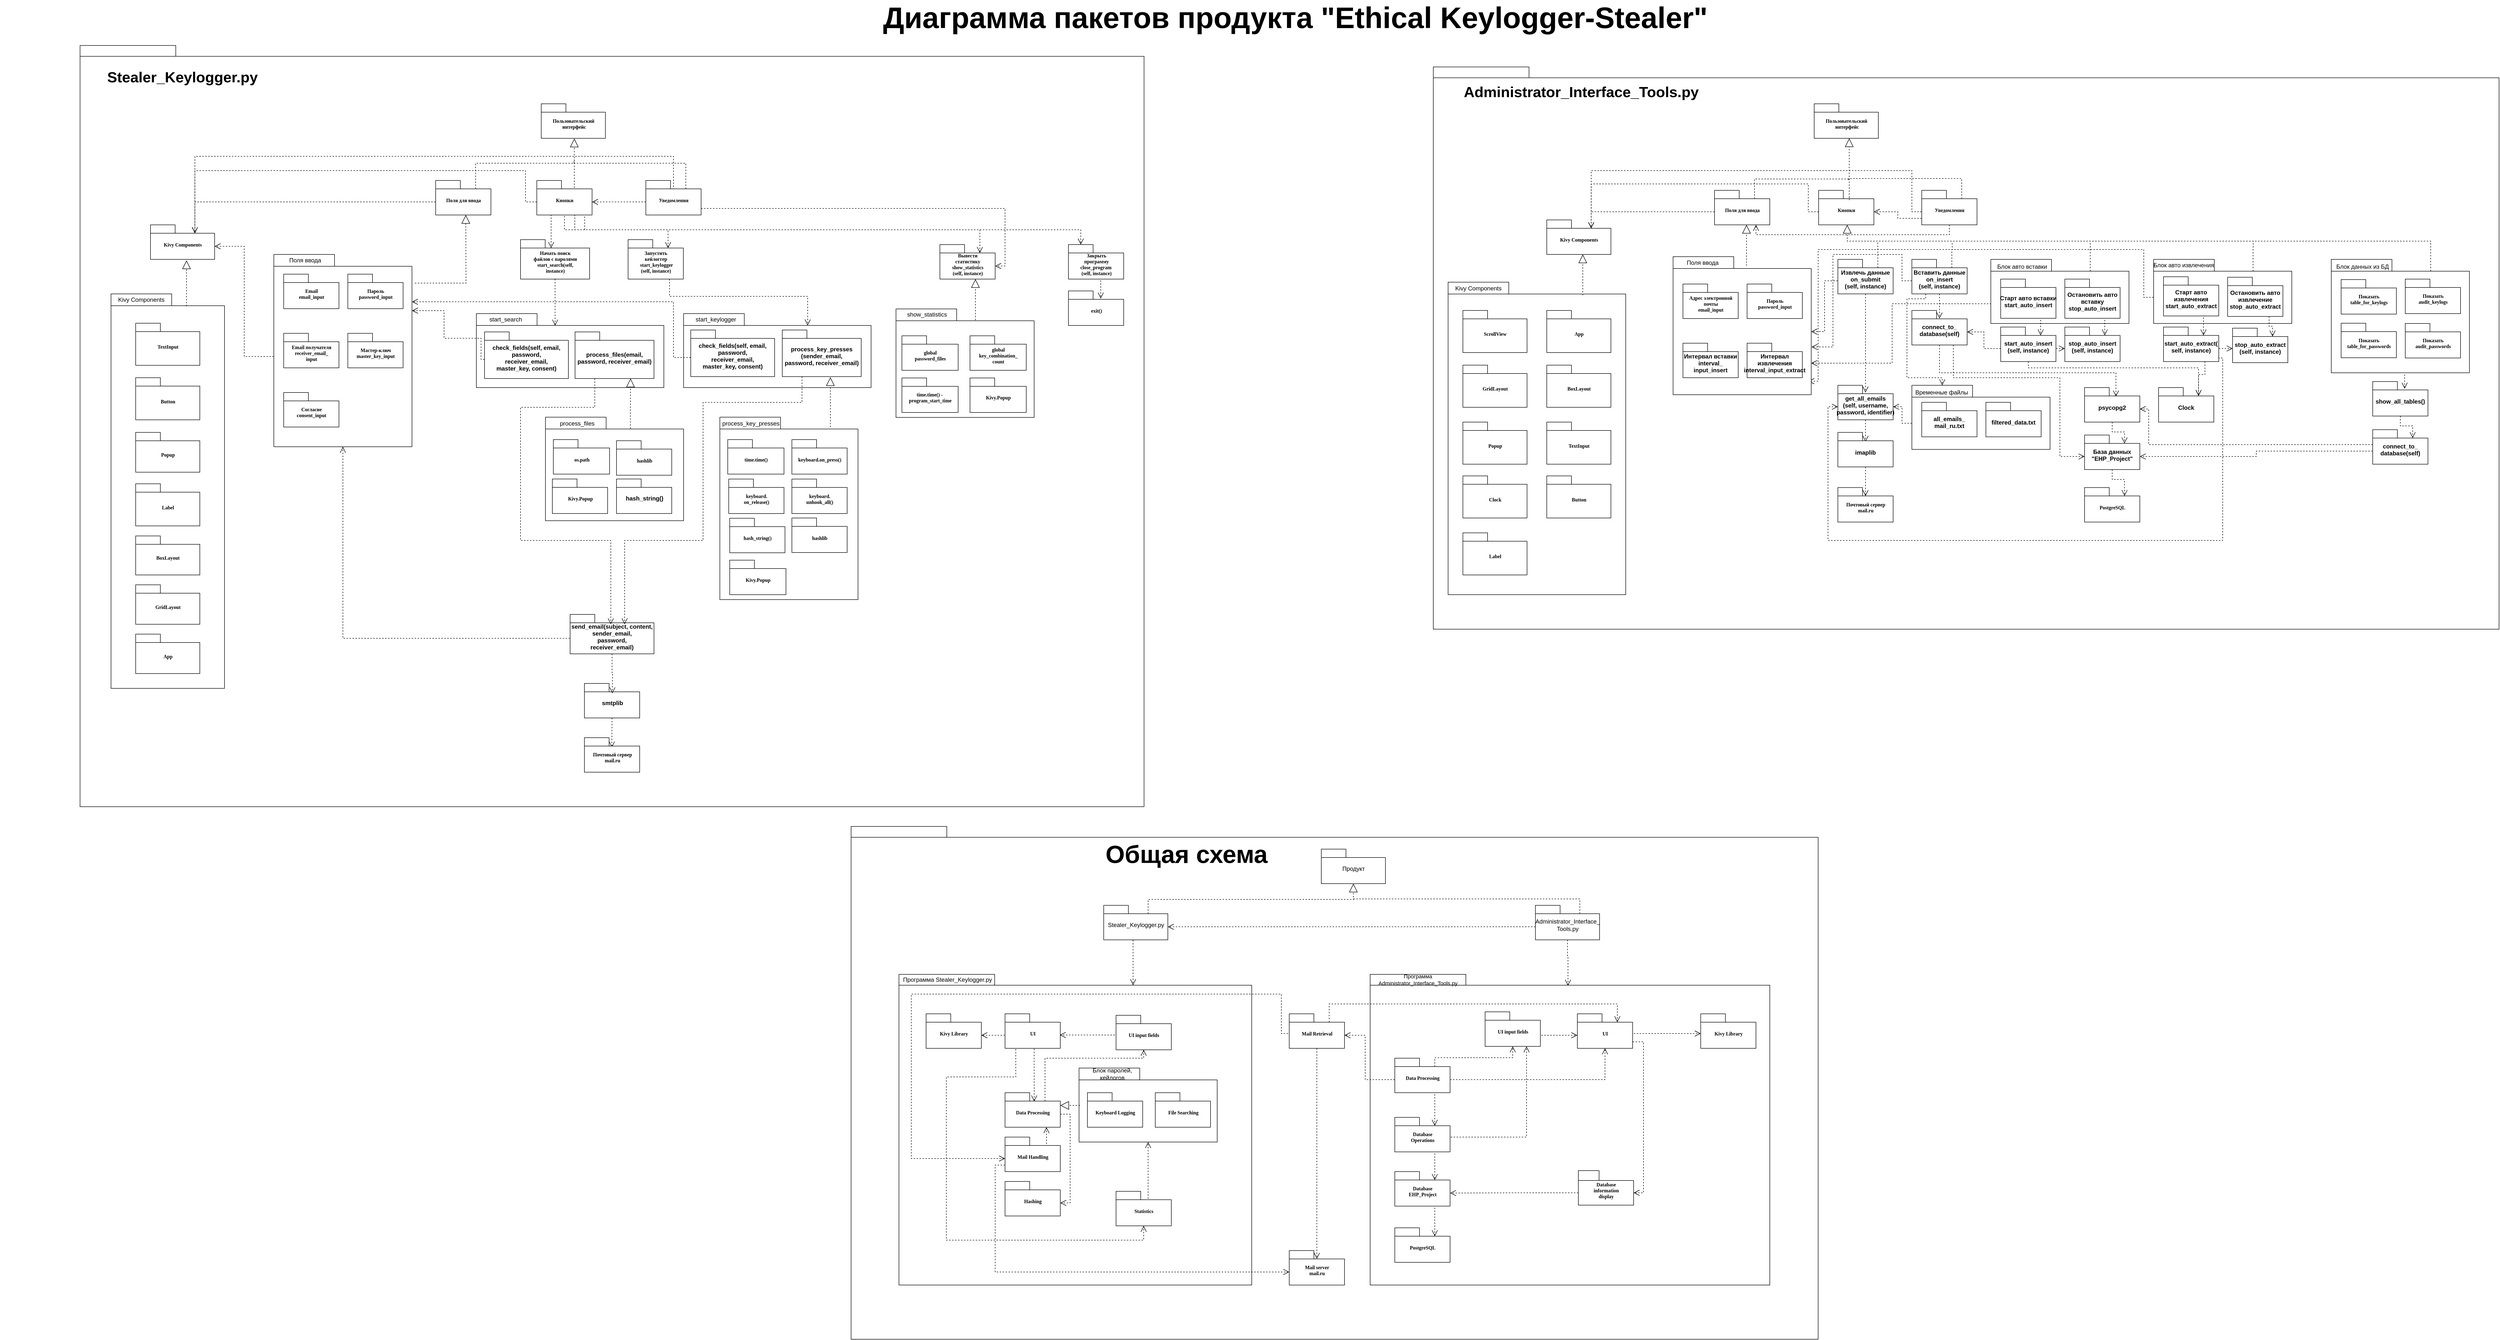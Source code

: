 <mxfile version="22.1.18" type="device">
  <diagram name="Page-1" id="b5b7bab2-c9e2-2cf4-8b2a-24fd1a2a6d21">
    <mxGraphModel dx="4613" dy="5467" grid="0" gridSize="10" guides="1" tooltips="1" connect="1" arrows="1" fold="1" page="1" pageScale="1" pageWidth="3300" pageHeight="4681" background="#ffffff" math="0" shadow="0">
      <root>
        <mxCell id="0" />
        <mxCell id="1" parent="0" />
        <mxCell id="obIJAErb1e5xh0QblmXE-364" value="" style="shape=folder;fontStyle=1;spacingTop=10;tabWidth=123;tabHeight=24;tabPosition=left;html=1;rounded=0;shadow=0;comic=0;labelBackgroundColor=none;strokeWidth=1;fontFamily=Verdana;fontSize=10;align=center;" parent="1" vertex="1">
          <mxGeometry x="910.5" y="540" width="380" height="150" as="geometry" />
        </mxCell>
        <mxCell id="obIJAErb1e5xh0QblmXE-110" value="" style="shape=folder;fontStyle=1;spacingTop=10;tabWidth=194;tabHeight=22;tabPosition=left;html=1;rounded=0;shadow=0;comic=0;labelBackgroundColor=none;strokeWidth=1;fillColor=none;fontFamily=Verdana;fontSize=10;align=center;" parent="1" vertex="1">
          <mxGeometry x="2430" y="39.75" width="2160" height="1140.25" as="geometry" />
        </mxCell>
        <mxCell id="6e0c8c40b5770093-72" value="" style="shape=folder;fontStyle=1;spacingTop=10;tabWidth=194;tabHeight=22;tabPosition=left;html=1;rounded=0;shadow=0;comic=0;labelBackgroundColor=none;strokeWidth=1;fillColor=none;fontFamily=Verdana;fontSize=10;align=center;" parent="1" vertex="1">
          <mxGeometry x="-312.75" y="-3.74" width="2156.5" height="1543.74" as="geometry" />
        </mxCell>
        <mxCell id="obIJAErb1e5xh0QblmXE-666" value="" style="shape=folder;fontStyle=1;spacingTop=10;tabWidth=194;tabHeight=22;tabPosition=left;html=1;rounded=0;shadow=0;comic=0;labelBackgroundColor=none;strokeWidth=1;fillColor=none;fontFamily=Verdana;fontSize=10;align=center;" parent="1" vertex="1">
          <mxGeometry x="1250" y="1580" width="1960" height="1040" as="geometry" />
        </mxCell>
        <mxCell id="obIJAErb1e5xh0QblmXE-659" value="" style="shape=folder;fontStyle=1;spacingTop=10;tabWidth=194;tabHeight=22;tabPosition=left;html=1;rounded=0;shadow=0;comic=0;labelBackgroundColor=none;strokeWidth=1;fillColor=none;fontFamily=Verdana;fontSize=10;align=center;" parent="1" vertex="1">
          <mxGeometry x="1347" y="1880" width="715" height="630" as="geometry" />
        </mxCell>
        <mxCell id="obIJAErb1e5xh0QblmXE-661" value="" style="shape=folder;fontStyle=1;spacingTop=10;tabWidth=194;tabHeight=22;tabPosition=left;html=1;rounded=0;shadow=0;comic=0;labelBackgroundColor=none;strokeWidth=1;fillColor=none;fontFamily=Verdana;fontSize=10;align=center;" parent="1" vertex="1">
          <mxGeometry x="2302" y="1880" width="810" height="630" as="geometry" />
        </mxCell>
        <mxCell id="obIJAErb1e5xh0QblmXE-645" value="" style="shape=folder;fontStyle=1;spacingTop=10;tabWidth=123;tabHeight=24;tabPosition=left;html=1;rounded=0;shadow=0;comic=0;labelBackgroundColor=none;strokeWidth=1;fontFamily=Verdana;fontSize=10;align=center;" parent="1" vertex="1">
          <mxGeometry x="1712" y="2070" width="280" height="150" as="geometry" />
        </mxCell>
        <mxCell id="obIJAErb1e5xh0QblmXE-462" style="edgeStyle=orthogonalEdgeStyle;rounded=0;orthogonalLoop=1;jettySize=auto;html=1;exitX=0;exitY=0;exitDx=0;exitDy=77;exitPerimeter=0;entryX=0;entryY=0;entryDx=112;entryDy=43.5;entryPerimeter=0;dashed=1;endArrow=open;endFill=0;fontFamily=Verdana;fontSize=10;labelBackgroundColor=none;startFill=0;endSize=10;" parent="1" source="obIJAErb1e5xh0QblmXE-454" target="obIJAErb1e5xh0QblmXE-451" edge="1">
          <mxGeometry relative="1" as="geometry" />
        </mxCell>
        <mxCell id="obIJAErb1e5xh0QblmXE-454" value="" style="shape=folder;fontStyle=1;spacingTop=10;tabWidth=123;tabHeight=24;tabPosition=left;html=1;rounded=0;shadow=0;comic=0;labelBackgroundColor=none;strokeWidth=1;fontFamily=Verdana;fontSize=10;align=center;" parent="1" vertex="1">
          <mxGeometry x="3400" y="685.41" width="280" height="130" as="geometry" />
        </mxCell>
        <mxCell id="obIJAErb1e5xh0QblmXE-506" style="edgeStyle=orthogonalEdgeStyle;rounded=0;orthogonalLoop=1;jettySize=auto;html=1;exitX=0;exitY=0;exitDx=0;exitDy=77;exitPerimeter=0;dashed=1;endArrow=open;endFill=0;fontFamily=Verdana;fontSize=10;labelBackgroundColor=none;startFill=0;endSize=10;" parent="1" source="obIJAErb1e5xh0QblmXE-430" edge="1">
          <mxGeometry relative="1" as="geometry">
            <mxPoint x="3190" y="677" as="targetPoint" />
            <Array as="points">
              <mxPoint x="3870" y="507" />
              <mxPoint x="3870" y="410" />
              <mxPoint x="3210" y="410" />
              <mxPoint x="3210" y="677" />
            </Array>
          </mxGeometry>
        </mxCell>
        <mxCell id="t2qdbT5aFBqtk-IRMFzi-20" style="edgeStyle=orthogonalEdgeStyle;rounded=0;orthogonalLoop=1;jettySize=auto;html=1;exitX=0;exitY=0;exitDx=201.5;exitDy=24;exitPerimeter=0;endArrow=none;endFill=0;dashed=1;" edge="1" parent="1" source="obIJAErb1e5xh0QblmXE-430">
          <mxGeometry relative="1" as="geometry">
            <mxPoint x="4092.059" y="392.882" as="targetPoint" />
            <Array as="points">
              <mxPoint x="4091" y="410" />
            </Array>
          </mxGeometry>
        </mxCell>
        <mxCell id="obIJAErb1e5xh0QblmXE-430" value="" style="shape=folder;fontStyle=1;spacingTop=10;tabWidth=123;tabHeight=24;tabPosition=left;html=1;rounded=0;shadow=0;comic=0;labelBackgroundColor=none;strokeWidth=1;fontFamily=Verdana;fontSize=10;align=center;" parent="1" vertex="1">
          <mxGeometry x="3890" y="430" width="280" height="130" as="geometry" />
        </mxCell>
        <mxCell id="obIJAErb1e5xh0QblmXE-358" value="" style="shape=folder;fontStyle=1;spacingTop=10;tabWidth=123;tabHeight=24;tabPosition=left;html=1;rounded=0;shadow=0;comic=0;labelBackgroundColor=none;strokeWidth=1;fontFamily=Verdana;fontSize=10;align=center;" parent="1" vertex="1">
          <mxGeometry x="490.5" y="540" width="380" height="150" as="geometry" />
        </mxCell>
        <mxCell id="obIJAErb1e5xh0QblmXE-313" value="" style="shape=folder;fontStyle=1;spacingTop=10;tabWidth=123;tabHeight=24;tabPosition=left;html=1;rounded=0;shadow=0;comic=0;labelBackgroundColor=none;strokeWidth=1;fontFamily=Verdana;fontSize=10;align=center;" parent="1" vertex="1">
          <mxGeometry x="1341" y="530.49" width="280" height="220" as="geometry" />
        </mxCell>
        <mxCell id="obIJAErb1e5xh0QblmXE-275" value="" style="shape=folder;fontStyle=1;spacingTop=10;tabWidth=123;tabHeight=24;tabPosition=left;html=1;rounded=0;shadow=0;comic=0;labelBackgroundColor=none;strokeWidth=1;fontFamily=Verdana;fontSize=10;align=center;" parent="1" vertex="1">
          <mxGeometry x="984" y="750" width="280" height="370" as="geometry" />
        </mxCell>
        <mxCell id="obIJAErb1e5xh0QblmXE-274" value="" style="group" parent="1" vertex="1" connectable="0">
          <mxGeometry x="984" y="760" width="280" height="260" as="geometry" />
        </mxCell>
        <mxCell id="obIJAErb1e5xh0QblmXE-273" value="time.time()" style="shape=folder;fontStyle=1;spacingTop=10;tabWidth=50;tabHeight=17;tabPosition=left;html=1;rounded=0;shadow=0;comic=0;labelBackgroundColor=none;strokeWidth=1;fontFamily=Verdana;fontSize=10;align=center;" parent="obIJAErb1e5xh0QblmXE-274" vertex="1">
          <mxGeometry x="16" y="35.5" width="114" height="70" as="geometry" />
        </mxCell>
        <mxCell id="obIJAErb1e5xh0QblmXE-276" value="keyboard.on_press()" style="shape=folder;fontStyle=1;spacingTop=10;tabWidth=50;tabHeight=17;tabPosition=left;html=1;rounded=0;shadow=0;comic=0;labelBackgroundColor=none;strokeWidth=1;fontFamily=Verdana;fontSize=10;align=center;" parent="obIJAErb1e5xh0QblmXE-274" vertex="1">
          <mxGeometry x="146" y="35.5" width="112" height="70" as="geometry" />
        </mxCell>
        <mxCell id="obIJAErb1e5xh0QblmXE-277" value="keyboard.&lt;br&gt;on_release()" style="shape=folder;fontStyle=1;spacingTop=10;tabWidth=50;tabHeight=17;tabPosition=left;html=1;rounded=0;shadow=0;comic=0;labelBackgroundColor=none;strokeWidth=1;fontFamily=Verdana;fontSize=10;align=center;" parent="obIJAErb1e5xh0QblmXE-274" vertex="1">
          <mxGeometry x="18" y="115.5" width="112" height="70" as="geometry" />
        </mxCell>
        <mxCell id="obIJAErb1e5xh0QblmXE-278" value="keyboard.&lt;br&gt;unhook_all()" style="shape=folder;fontStyle=1;spacingTop=10;tabWidth=50;tabHeight=17;tabPosition=left;html=1;rounded=0;shadow=0;comic=0;labelBackgroundColor=none;strokeWidth=1;fontFamily=Verdana;fontSize=10;align=center;" parent="obIJAErb1e5xh0QblmXE-274" vertex="1">
          <mxGeometry x="146" y="115.5" width="112" height="70" as="geometry" />
        </mxCell>
        <mxCell id="t2qdbT5aFBqtk-IRMFzi-8" style="edgeStyle=orthogonalEdgeStyle;rounded=0;orthogonalLoop=1;jettySize=auto;html=1;dashed=1;endArrow=block;endFill=0;fontFamily=Verdana;fontSize=10;labelBackgroundColor=none;startFill=0;endSize=15;exitX=0.615;exitY=0.111;exitDx=0;exitDy=0;exitPerimeter=0;" edge="1" parent="obIJAErb1e5xh0QblmXE-274">
          <mxGeometry relative="1" as="geometry">
            <mxPoint x="224" y="10.42" as="sourcePoint" />
            <mxPoint x="224" y="-91" as="targetPoint" />
          </mxGeometry>
        </mxCell>
        <mxCell id="6e0c8c40b5770093-6" value="" style="group" parent="1" vertex="1" connectable="0">
          <mxGeometry x="622" y="114.5" width="130" height="70" as="geometry" />
        </mxCell>
        <mxCell id="6e0c8c40b5770093-4" value="Пользовательский&lt;br&gt;&amp;nbsp;интерфейс" style="shape=folder;fontStyle=1;spacingTop=10;tabWidth=50;tabHeight=17;tabPosition=left;html=1;rounded=0;shadow=0;comic=0;labelBackgroundColor=none;strokeWidth=1;fontFamily=Verdana;fontSize=10;align=center;" parent="6e0c8c40b5770093-6" vertex="1">
          <mxGeometry width="130" height="70" as="geometry" />
        </mxCell>
        <mxCell id="obIJAErb1e5xh0QblmXE-1" value="Диаграмма пакетов продукта &quot;Ethical Keylogger-Stealer&quot;" style="text;html=1;strokeColor=none;fillColor=none;align=center;verticalAlign=middle;whiteSpace=wrap;rounded=0;fontSize=60;fontStyle=1" parent="1" vertex="1">
          <mxGeometry x="1180" y="-70" width="1940.75" height="20" as="geometry" />
        </mxCell>
        <mxCell id="obIJAErb1e5xh0QblmXE-2" value="" style="group;fontStyle=0" parent="1" vertex="1" connectable="0">
          <mxGeometry x="1762" y="1740" width="130" height="70" as="geometry" />
        </mxCell>
        <mxCell id="t2qdbT5aFBqtk-IRMFzi-29" style="edgeStyle=orthogonalEdgeStyle;rounded=0;orthogonalLoop=1;jettySize=auto;html=1;exitX=0;exitY=0;exitDx=90;exitDy=17;exitPerimeter=0;endArrow=none;endFill=0;dashed=1;" edge="1" parent="obIJAErb1e5xh0QblmXE-2" source="obIJAErb1e5xh0QblmXE-3">
          <mxGeometry relative="1" as="geometry">
            <mxPoint x="506.381" y="-14.857" as="targetPoint" />
            <Array as="points">
              <mxPoint x="90" y="-12" />
              <mxPoint x="506" y="-12" />
            </Array>
          </mxGeometry>
        </mxCell>
        <mxCell id="obIJAErb1e5xh0QblmXE-3" value="&lt;span style=&quot;font-family: helvetica; font-size: 12px; font-weight: normal;&quot;&gt;Stealer_Keylogger.py&lt;/span&gt;" style="shape=folder;fontStyle=1;spacingTop=10;tabWidth=50;tabHeight=17;tabPosition=left;html=1;rounded=0;shadow=0;comic=0;labelBackgroundColor=none;strokeWidth=1;fontFamily=Verdana;fontSize=10;align=center;" parent="obIJAErb1e5xh0QblmXE-2" vertex="1">
          <mxGeometry width="130" height="70" as="geometry" />
        </mxCell>
        <mxCell id="obIJAErb1e5xh0QblmXE-5" value="" style="group;fontStyle=0" parent="1" vertex="1" connectable="0">
          <mxGeometry x="2637" y="1740" width="130" height="70" as="geometry" />
        </mxCell>
        <mxCell id="obIJAErb1e5xh0QblmXE-6" value="&lt;span style=&quot;font-family: &amp;#34;helvetica&amp;#34; ; font-weight: normal&quot;&gt;&lt;font style=&quot;font-size: 12px&quot;&gt;Administrator_Interface_&lt;br&gt;Tools.py&lt;/font&gt;&lt;/span&gt;" style="shape=folder;fontStyle=1;spacingTop=10;tabWidth=50;tabHeight=17;tabPosition=left;html=1;rounded=0;shadow=0;comic=0;labelBackgroundColor=none;strokeWidth=1;fontFamily=Verdana;fontSize=10;align=center;" parent="obIJAErb1e5xh0QblmXE-5" vertex="1">
          <mxGeometry width="130" height="70" as="geometry" />
        </mxCell>
        <mxCell id="obIJAErb1e5xh0QblmXE-56" value="Stealer_Keylogger.py" style="text;html=1;strokeColor=none;fillColor=none;align=center;verticalAlign=middle;whiteSpace=wrap;rounded=0;fontSize=30;fontStyle=1" parent="1" vertex="1">
          <mxGeometry x="-474.88" y="50" width="739.75" height="20" as="geometry" />
        </mxCell>
        <mxCell id="obIJAErb1e5xh0QblmXE-165" value="Administrator_Interface_Tools.py" style="text;html=1;strokeColor=none;fillColor=none;align=center;verticalAlign=middle;whiteSpace=wrap;rounded=0;fontSize=30;fontStyle=1" parent="1" vertex="1">
          <mxGeometry x="2360" y="80" width="739.75" height="20" as="geometry" />
        </mxCell>
        <mxCell id="obIJAErb1e5xh0QblmXE-168" style="edgeStyle=orthogonalEdgeStyle;rounded=0;orthogonalLoop=1;jettySize=auto;html=1;exitX=0.5;exitY=1;exitDx=0;exitDy=0;fontSize=12;" parent="1" source="obIJAErb1e5xh0QblmXE-56" target="obIJAErb1e5xh0QblmXE-56" edge="1">
          <mxGeometry relative="1" as="geometry" />
        </mxCell>
        <mxCell id="obIJAErb1e5xh0QblmXE-171" value="Kivy Components" style="shape=folder;fontStyle=1;spacingTop=10;tabWidth=50;tabHeight=17;tabPosition=left;html=1;rounded=0;shadow=0;comic=0;labelBackgroundColor=none;strokeWidth=1;fontFamily=Verdana;fontSize=10;align=center;" parent="1" vertex="1">
          <mxGeometry x="-170" y="360" width="130" height="70" as="geometry" />
        </mxCell>
        <mxCell id="obIJAErb1e5xh0QblmXE-342" style="edgeStyle=orthogonalEdgeStyle;rounded=0;orthogonalLoop=1;jettySize=auto;html=1;exitX=0;exitY=0;exitDx=0;exitDy=43.5;exitPerimeter=0;entryX=0;entryY=0;entryDx=90;entryDy=17;entryPerimeter=0;dashed=1;endArrow=open;endFill=0;fontFamily=Verdana;fontSize=10;labelBackgroundColor=none;startFill=0;endSize=10;" parent="1" source="obIJAErb1e5xh0QblmXE-189" target="obIJAErb1e5xh0QblmXE-171" edge="1">
          <mxGeometry relative="1" as="geometry" />
        </mxCell>
        <mxCell id="t2qdbT5aFBqtk-IRMFzi-4" style="edgeStyle=orthogonalEdgeStyle;rounded=0;orthogonalLoop=1;jettySize=auto;html=1;exitX=0;exitY=0;exitDx=81;exitDy=17;exitPerimeter=0;endArrow=none;endFill=0;dashed=1;" edge="1" parent="1" source="obIJAErb1e5xh0QblmXE-189">
          <mxGeometry relative="1" as="geometry">
            <mxPoint x="688.4" y="227.8" as="targetPoint" />
            <Array as="points">
              <mxPoint x="489" y="235" />
              <mxPoint x="688" y="235" />
            </Array>
          </mxGeometry>
        </mxCell>
        <mxCell id="obIJAErb1e5xh0QblmXE-189" value="Поля для ввода" style="shape=folder;fontStyle=1;spacingTop=10;tabWidth=50;tabHeight=17;tabPosition=left;html=1;rounded=0;shadow=0;comic=0;labelBackgroundColor=none;strokeWidth=1;fontFamily=Verdana;fontSize=10;align=center;" parent="1" vertex="1">
          <mxGeometry x="408" y="270" width="112" height="70" as="geometry" />
        </mxCell>
        <mxCell id="obIJAErb1e5xh0QblmXE-259" style="edgeStyle=orthogonalEdgeStyle;rounded=0;orthogonalLoop=1;jettySize=auto;html=1;exitX=0.75;exitY=1;exitDx=0;exitDy=0;exitPerimeter=0;entryX=0;entryY=0;entryDx=81;entryDy=17;entryPerimeter=0;dashed=1;endArrow=open;endFill=0;fontFamily=Verdana;fontSize=10;labelBackgroundColor=none;startFill=0;endSize=10;" parent="1" source="obIJAErb1e5xh0QblmXE-190" target="obIJAErb1e5xh0QblmXE-206" edge="1">
          <mxGeometry relative="1" as="geometry">
            <Array as="points">
              <mxPoint x="669" y="340" />
              <mxPoint x="669" y="370" />
              <mxPoint x="879" y="370" />
            </Array>
          </mxGeometry>
        </mxCell>
        <mxCell id="obIJAErb1e5xh0QblmXE-309" style="edgeStyle=orthogonalEdgeStyle;rounded=0;orthogonalLoop=1;jettySize=auto;html=1;exitX=0.25;exitY=1;exitDx=0;exitDy=0;exitPerimeter=0;entryX=0.443;entryY=0.213;entryDx=0;entryDy=0;entryPerimeter=0;dashed=1;endArrow=open;endFill=0;fontFamily=Verdana;fontSize=10;labelBackgroundColor=none;startFill=0;endSize=10;" parent="1" source="obIJAErb1e5xh0QblmXE-190" target="obIJAErb1e5xh0QblmXE-205" edge="1">
          <mxGeometry relative="1" as="geometry">
            <Array as="points">
              <mxPoint x="642" y="340" />
            </Array>
          </mxGeometry>
        </mxCell>
        <mxCell id="obIJAErb1e5xh0QblmXE-329" style="edgeStyle=orthogonalEdgeStyle;rounded=0;orthogonalLoop=1;jettySize=auto;html=1;exitX=0;exitY=0;exitDx=112;exitDy=70;exitPerimeter=0;entryX=0;entryY=0;entryDx=25;entryDy=0;entryPerimeter=0;dashed=1;endArrow=open;endFill=0;fontFamily=Verdana;fontSize=10;labelBackgroundColor=none;startFill=0;endSize=10;" parent="1" source="obIJAErb1e5xh0QblmXE-190" target="obIJAErb1e5xh0QblmXE-208" edge="1">
          <mxGeometry relative="1" as="geometry">
            <Array as="points">
              <mxPoint x="710" y="340" />
              <mxPoint x="710" y="370" />
              <mxPoint x="1716" y="370" />
            </Array>
          </mxGeometry>
        </mxCell>
        <mxCell id="obIJAErb1e5xh0QblmXE-343" style="edgeStyle=orthogonalEdgeStyle;rounded=0;orthogonalLoop=1;jettySize=auto;html=1;exitX=0;exitY=0;exitDx=0;exitDy=43.5;exitPerimeter=0;entryX=0;entryY=0;entryDx=90;entryDy=17;entryPerimeter=0;dashed=1;endArrow=open;endFill=0;fontFamily=Verdana;fontSize=10;labelBackgroundColor=none;startFill=0;endSize=10;" parent="1" source="obIJAErb1e5xh0QblmXE-190" target="obIJAErb1e5xh0QblmXE-171" edge="1">
          <mxGeometry relative="1" as="geometry">
            <Array as="points">
              <mxPoint x="590" y="314" />
              <mxPoint x="590" y="250" />
              <mxPoint x="-80" y="250" />
            </Array>
          </mxGeometry>
        </mxCell>
        <mxCell id="obIJAErb1e5xh0QblmXE-368" style="edgeStyle=orthogonalEdgeStyle;rounded=0;orthogonalLoop=1;jettySize=auto;html=1;exitX=0.75;exitY=1;exitDx=0;exitDy=0;exitPerimeter=0;entryX=0;entryY=0;entryDx=81;entryDy=17;entryPerimeter=0;dashed=1;endArrow=open;endFill=0;fontFamily=Verdana;fontSize=10;labelBackgroundColor=none;startFill=0;endSize=10;" parent="1" source="obIJAErb1e5xh0QblmXE-190" target="obIJAErb1e5xh0QblmXE-207" edge="1">
          <mxGeometry relative="1" as="geometry">
            <Array as="points">
              <mxPoint x="690" y="340" />
              <mxPoint x="690" y="370" />
              <mxPoint x="1511" y="370" />
            </Array>
          </mxGeometry>
        </mxCell>
        <mxCell id="obIJAErb1e5xh0QblmXE-190" value="Кнопки" style="shape=folder;fontStyle=1;spacingTop=10;tabWidth=50;tabHeight=17;tabPosition=left;html=1;rounded=0;shadow=0;comic=0;labelBackgroundColor=none;strokeWidth=1;fontFamily=Verdana;fontSize=10;align=center;" parent="1" vertex="1">
          <mxGeometry x="613" y="270" width="112" height="70" as="geometry" />
        </mxCell>
        <mxCell id="obIJAErb1e5xh0QblmXE-195" value="" style="group" parent="1" vertex="1" connectable="0">
          <mxGeometry x="80" y="420" width="280" height="390" as="geometry" />
        </mxCell>
        <mxCell id="obIJAErb1e5xh0QblmXE-196" value="" style="shape=folder;fontStyle=1;spacingTop=10;tabWidth=123;tabHeight=24;tabPosition=left;html=1;rounded=0;shadow=0;comic=0;labelBackgroundColor=none;strokeWidth=1;fontFamily=Verdana;fontSize=10;align=center;" parent="obIJAErb1e5xh0QblmXE-195" vertex="1">
          <mxGeometry width="280" height="390" as="geometry" />
        </mxCell>
        <mxCell id="obIJAErb1e5xh0QblmXE-198" value="Email&lt;br&gt;email_input" style="shape=folder;fontStyle=1;spacingTop=10;tabWidth=50;tabHeight=17;tabPosition=left;html=1;rounded=0;shadow=0;comic=0;labelBackgroundColor=none;strokeWidth=1;fontFamily=Verdana;fontSize=10;align=center;" parent="obIJAErb1e5xh0QblmXE-195" vertex="1">
          <mxGeometry x="20" y="40" width="112" height="70" as="geometry" />
        </mxCell>
        <mxCell id="obIJAErb1e5xh0QblmXE-197" value="Пароль&lt;br&gt;password_input" style="shape=folder;fontStyle=1;spacingTop=10;tabWidth=50;tabHeight=17;tabPosition=left;html=1;rounded=0;shadow=0;comic=0;labelBackgroundColor=none;strokeWidth=1;fontFamily=Verdana;fontSize=10;align=center;" parent="obIJAErb1e5xh0QblmXE-195" vertex="1">
          <mxGeometry x="150" y="40" width="112" height="70" as="geometry" />
        </mxCell>
        <mxCell id="obIJAErb1e5xh0QblmXE-199" value="Email получателя&lt;br&gt;receiver_email_&lt;br&gt;input" style="shape=folder;fontStyle=1;spacingTop=10;tabWidth=50;tabHeight=17;tabPosition=left;html=1;rounded=0;shadow=0;comic=0;labelBackgroundColor=none;strokeWidth=1;fontFamily=Verdana;fontSize=10;align=center;" parent="obIJAErb1e5xh0QblmXE-195" vertex="1">
          <mxGeometry x="20" y="160" width="112" height="70" as="geometry" />
        </mxCell>
        <mxCell id="obIJAErb1e5xh0QblmXE-201" value="Мастер-ключ&lt;br&gt;master_key_input" style="shape=folder;fontStyle=1;spacingTop=10;tabWidth=50;tabHeight=17;tabPosition=left;html=1;rounded=0;shadow=0;comic=0;labelBackgroundColor=none;strokeWidth=1;fontFamily=Verdana;fontSize=10;align=center;" parent="obIJAErb1e5xh0QblmXE-195" vertex="1">
          <mxGeometry x="150" y="160" width="112" height="70" as="geometry" />
        </mxCell>
        <mxCell id="obIJAErb1e5xh0QblmXE-200" value="Согласие&lt;br&gt;consent_input" style="shape=folder;fontStyle=1;spacingTop=10;tabWidth=50;tabHeight=17;tabPosition=left;html=1;rounded=0;shadow=0;comic=0;labelBackgroundColor=none;strokeWidth=1;fontFamily=Verdana;fontSize=10;align=center;" parent="obIJAErb1e5xh0QblmXE-195" vertex="1">
          <mxGeometry x="20" y="280" width="112" height="70" as="geometry" />
        </mxCell>
        <mxCell id="kIz9dwGKQSJNEWu8HIwC-4" value="Поля ввода" style="text;html=1;strokeColor=none;fillColor=none;align=center;verticalAlign=middle;whiteSpace=wrap;rounded=0;" parent="obIJAErb1e5xh0QblmXE-195" vertex="1">
          <mxGeometry x="9" y="-3" width="109" height="30" as="geometry" />
        </mxCell>
        <mxCell id="obIJAErb1e5xh0QblmXE-207" value="Вывести &lt;br&gt;статистику&lt;br&gt;show_statistics &lt;br&gt;(self, instance)" style="shape=folder;fontStyle=1;spacingTop=10;tabWidth=50;tabHeight=17;tabPosition=left;html=1;rounded=0;shadow=0;comic=0;labelBackgroundColor=none;strokeWidth=1;fontFamily=Verdana;fontSize=10;align=center;" parent="1" vertex="1">
          <mxGeometry x="1430" y="400" width="112" height="70" as="geometry" />
        </mxCell>
        <mxCell id="obIJAErb1e5xh0QblmXE-333" style="edgeStyle=orthogonalEdgeStyle;rounded=0;orthogonalLoop=1;jettySize=auto;html=1;exitX=0.5;exitY=1;exitDx=0;exitDy=0;exitPerimeter=0;entryX=0.585;entryY=0.221;entryDx=0;entryDy=0;entryPerimeter=0;dashed=1;endArrow=open;endFill=0;fontFamily=Verdana;fontSize=10;labelBackgroundColor=none;startFill=0;endSize=10;" parent="1" source="obIJAErb1e5xh0QblmXE-208" target="obIJAErb1e5xh0QblmXE-330" edge="1">
          <mxGeometry relative="1" as="geometry">
            <Array as="points">
              <mxPoint x="1756" y="470" />
            </Array>
          </mxGeometry>
        </mxCell>
        <mxCell id="obIJAErb1e5xh0QblmXE-208" value="Закрыть &lt;br&gt;программу&lt;br&gt;close_program&amp;nbsp;&lt;br&gt;(self, instance)" style="shape=folder;fontStyle=1;spacingTop=10;tabWidth=50;tabHeight=17;tabPosition=left;html=1;rounded=0;shadow=0;comic=0;labelBackgroundColor=none;strokeWidth=1;fontFamily=Verdana;fontSize=10;align=center;" parent="1" vertex="1">
          <mxGeometry x="1690.5" y="400" width="112" height="70" as="geometry" />
        </mxCell>
        <mxCell id="obIJAErb1e5xh0QblmXE-362" style="edgeStyle=orthogonalEdgeStyle;rounded=0;orthogonalLoop=1;jettySize=auto;html=1;exitX=0.5;exitY=1;exitDx=0;exitDy=0;exitPerimeter=0;entryX=0.42;entryY=0.162;entryDx=0;entryDy=0;entryPerimeter=0;dashed=1;endArrow=open;endFill=0;fontFamily=Verdana;fontSize=10;labelBackgroundColor=none;startFill=0;endSize=10;" parent="1" source="obIJAErb1e5xh0QblmXE-205" target="obIJAErb1e5xh0QblmXE-358" edge="1">
          <mxGeometry relative="1" as="geometry" />
        </mxCell>
        <mxCell id="obIJAErb1e5xh0QblmXE-205" value="Начать поиск &lt;br&gt;файлов с паролями&lt;br&gt;start_search(self, &lt;br&gt;instance)" style="shape=folder;fontStyle=1;spacingTop=10;tabWidth=50;tabHeight=17;tabPosition=left;html=1;rounded=0;shadow=0;comic=0;labelBackgroundColor=none;strokeWidth=1;fontFamily=Verdana;fontSize=10;align=center;" parent="1" vertex="1">
          <mxGeometry x="580" y="390" width="140" height="80" as="geometry" />
        </mxCell>
        <mxCell id="obIJAErb1e5xh0QblmXE-369" style="edgeStyle=orthogonalEdgeStyle;rounded=0;orthogonalLoop=1;jettySize=auto;html=1;exitX=0.75;exitY=1;exitDx=0;exitDy=0;exitPerimeter=0;entryX=0;entryY=0;entryDx=251.5;entryDy=24;entryPerimeter=0;dashed=1;endArrow=open;endFill=0;fontFamily=Verdana;fontSize=10;labelBackgroundColor=none;startFill=0;endSize=10;" parent="1" source="obIJAErb1e5xh0QblmXE-206" target="obIJAErb1e5xh0QblmXE-364" edge="1">
          <mxGeometry relative="1" as="geometry" />
        </mxCell>
        <mxCell id="obIJAErb1e5xh0QblmXE-206" value="Запустить &lt;br&gt;кейлоггер&lt;br&gt;&amp;nbsp;start_keylogger&lt;br&gt;(self, instance)" style="shape=folder;fontStyle=1;spacingTop=10;tabWidth=50;tabHeight=17;tabPosition=left;html=1;rounded=0;shadow=0;comic=0;labelBackgroundColor=none;strokeWidth=1;fontFamily=Verdana;fontSize=10;align=center;" parent="1" vertex="1">
          <mxGeometry x="798" y="390" width="112" height="80" as="geometry" />
        </mxCell>
        <mxCell id="obIJAErb1e5xh0QblmXE-256" style="edgeStyle=orthogonalEdgeStyle;rounded=0;orthogonalLoop=1;jettySize=auto;html=1;exitX=0;exitY=0;exitDx=0;exitDy=43.5;exitPerimeter=0;entryX=0;entryY=0;entryDx=112;entryDy=43.5;entryPerimeter=0;dashed=1;endArrow=open;endFill=0;fontFamily=Verdana;fontSize=10;labelBackgroundColor=none;startFill=0;endSize=10;" parent="1" source="obIJAErb1e5xh0QblmXE-237" target="obIJAErb1e5xh0QblmXE-190" edge="1">
          <mxGeometry relative="1" as="geometry" />
        </mxCell>
        <mxCell id="obIJAErb1e5xh0QblmXE-312" style="edgeStyle=orthogonalEdgeStyle;rounded=0;orthogonalLoop=1;jettySize=auto;html=1;exitX=0;exitY=0;exitDx=112;exitDy=56.75;exitPerimeter=0;entryX=0;entryY=0;entryDx=112;entryDy=43.5;entryPerimeter=0;dashed=1;endArrow=open;endFill=0;fontFamily=Verdana;fontSize=10;labelBackgroundColor=none;startFill=0;endSize=10;" parent="1" source="obIJAErb1e5xh0QblmXE-237" target="obIJAErb1e5xh0QblmXE-207" edge="1">
          <mxGeometry relative="1" as="geometry" />
        </mxCell>
        <mxCell id="obIJAErb1e5xh0QblmXE-344" style="edgeStyle=orthogonalEdgeStyle;rounded=0;orthogonalLoop=1;jettySize=auto;html=1;exitX=0;exitY=0;exitDx=0;exitDy=17;exitPerimeter=0;dashed=1;endArrow=open;endFill=0;fontFamily=Verdana;fontSize=10;entryX=0;entryY=0;entryDx=90;entryDy=17;entryPerimeter=0;labelBackgroundColor=none;startFill=0;endSize=10;" parent="1" source="obIJAErb1e5xh0QblmXE-237" target="obIJAErb1e5xh0QblmXE-171" edge="1">
          <mxGeometry relative="1" as="geometry">
            <mxPoint x="80" y="400" as="targetPoint" />
            <Array as="points">
              <mxPoint x="890" y="287" />
              <mxPoint x="890" y="221" />
              <mxPoint x="-80" y="221" />
            </Array>
          </mxGeometry>
        </mxCell>
        <mxCell id="t2qdbT5aFBqtk-IRMFzi-5" style="edgeStyle=orthogonalEdgeStyle;rounded=0;orthogonalLoop=1;jettySize=auto;html=1;exitX=0;exitY=0;exitDx=81;exitDy=17;exitPerimeter=0;endArrow=none;endFill=0;dashed=1;" edge="1" parent="1" source="obIJAErb1e5xh0QblmXE-237">
          <mxGeometry relative="1" as="geometry">
            <mxPoint x="688.4" y="232.6" as="targetPoint" />
            <Array as="points">
              <mxPoint x="915" y="235" />
              <mxPoint x="688" y="235" />
            </Array>
          </mxGeometry>
        </mxCell>
        <mxCell id="obIJAErb1e5xh0QblmXE-237" value="Уведомления" style="shape=folder;fontStyle=1;spacingTop=10;tabWidth=50;tabHeight=17;tabPosition=left;html=1;rounded=0;shadow=0;comic=0;labelBackgroundColor=none;strokeWidth=1;fontFamily=Verdana;fontSize=10;align=center;" parent="1" vertex="1">
          <mxGeometry x="834" y="270" width="112" height="70" as="geometry" />
        </mxCell>
        <mxCell id="6e0c8c40b5770093-25" value="" style="shape=folder;fontStyle=1;spacingTop=10;tabWidth=123;tabHeight=24;tabPosition=left;html=1;rounded=0;shadow=0;comic=0;labelBackgroundColor=none;strokeWidth=1;fontFamily=Verdana;fontSize=10;align=center;" parent="1" vertex="1">
          <mxGeometry x="-250" y="500" width="230" height="800" as="geometry" />
        </mxCell>
        <mxCell id="obIJAErb1e5xh0QblmXE-177" value="TextInput" style="shape=folder;fontStyle=1;spacingTop=10;tabWidth=50;tabHeight=17;tabPosition=left;html=1;rounded=0;shadow=0;comic=0;labelBackgroundColor=none;strokeWidth=1;fontFamily=Verdana;fontSize=10;align=center;" parent="1" vertex="1">
          <mxGeometry x="-200" y="559.499" width="130" height="85.411" as="geometry" />
        </mxCell>
        <mxCell id="obIJAErb1e5xh0QblmXE-179" value="Button" style="shape=folder;fontStyle=1;spacingTop=10;tabWidth=50;tabHeight=17;tabPosition=left;html=1;rounded=0;shadow=0;comic=0;labelBackgroundColor=none;strokeWidth=1;fontFamily=Verdana;fontSize=10;align=center;" parent="1" vertex="1">
          <mxGeometry x="-200" y="670.002" width="130" height="85.411" as="geometry" />
        </mxCell>
        <mxCell id="obIJAErb1e5xh0QblmXE-183" value="Popup" style="shape=folder;fontStyle=1;spacingTop=10;tabWidth=50;tabHeight=17;tabPosition=left;html=1;rounded=0;shadow=0;comic=0;labelBackgroundColor=none;strokeWidth=1;fontFamily=Verdana;fontSize=10;align=center;" parent="1" vertex="1">
          <mxGeometry x="-200" y="780.934" width="130" height="80.645" as="geometry" />
        </mxCell>
        <mxCell id="obIJAErb1e5xh0QblmXE-181" value="Label" style="shape=folder;fontStyle=1;spacingTop=10;tabWidth=50;tabHeight=17;tabPosition=left;html=1;rounded=0;shadow=0;comic=0;labelBackgroundColor=none;strokeWidth=1;fontFamily=Verdana;fontSize=10;align=center;" parent="1" vertex="1">
          <mxGeometry x="-200" y="885.088" width="130" height="85.411" as="geometry" />
        </mxCell>
        <mxCell id="obIJAErb1e5xh0QblmXE-185" value="BoxLayout" style="shape=folder;fontStyle=1;spacingTop=10;tabWidth=50;tabHeight=17;tabPosition=left;html=1;rounded=0;shadow=0;comic=0;labelBackgroundColor=none;strokeWidth=1;fontFamily=Verdana;fontSize=10;align=center;" parent="1" vertex="1">
          <mxGeometry x="-200" y="990.93" width="130" height="79.07" as="geometry" />
        </mxCell>
        <mxCell id="obIJAErb1e5xh0QblmXE-263" value="GridLayout" style="shape=folder;fontStyle=1;spacingTop=10;tabWidth=50;tabHeight=17;tabPosition=left;html=1;rounded=0;shadow=0;comic=0;labelBackgroundColor=none;strokeWidth=1;fontFamily=Verdana;fontSize=10;align=center;" parent="1" vertex="1">
          <mxGeometry x="-200" y="1090" width="130" height="80" as="geometry" />
        </mxCell>
        <mxCell id="obIJAErb1e5xh0QblmXE-412" style="edgeStyle=orthogonalEdgeStyle;rounded=0;orthogonalLoop=1;jettySize=auto;html=1;exitX=0.5;exitY=1;exitDx=0;exitDy=0;exitPerimeter=0;dashed=1;endArrow=open;endFill=0;fontFamily=Verdana;fontSize=10;labelBackgroundColor=none;startFill=0;endSize=10;" parent="1" source="obIJAErb1e5xh0QblmXE-291" edge="1">
          <mxGeometry relative="1" as="geometry">
            <mxPoint x="765" y="1420" as="targetPoint" />
          </mxGeometry>
        </mxCell>
        <mxCell id="obIJAErb1e5xh0QblmXE-291" value="&lt;span style=&quot;font-family: &amp;#34;helvetica&amp;#34; ; font-size: 12px&quot;&gt;smtplib&lt;/span&gt;" style="shape=folder;fontStyle=1;spacingTop=10;tabWidth=50;tabHeight=17;tabPosition=left;html=1;rounded=0;shadow=0;comic=0;labelBackgroundColor=none;strokeWidth=1;fontFamily=Verdana;fontSize=10;align=center;" parent="1" vertex="1">
          <mxGeometry x="709.5" y="1290" width="112" height="70" as="geometry" />
        </mxCell>
        <mxCell id="obIJAErb1e5xh0QblmXE-294" value="hashlib" style="shape=folder;fontStyle=1;spacingTop=10;tabWidth=50;tabHeight=17;tabPosition=left;html=1;rounded=0;shadow=0;comic=0;labelBackgroundColor=none;strokeWidth=1;fontFamily=Verdana;fontSize=10;align=center;" parent="1" vertex="1">
          <mxGeometry x="1130" y="954.5" width="112" height="70" as="geometry" />
        </mxCell>
        <mxCell id="obIJAErb1e5xh0QblmXE-295" value="hash_string()" style="shape=folder;fontStyle=1;spacingTop=10;tabWidth=50;tabHeight=17;tabPosition=left;html=1;rounded=0;shadow=0;comic=0;labelBackgroundColor=none;strokeWidth=1;fontFamily=Verdana;fontSize=10;align=center;" parent="1" vertex="1">
          <mxGeometry x="1004" y="955" width="112" height="70" as="geometry" />
        </mxCell>
        <mxCell id="obIJAErb1e5xh0QblmXE-297" value="" style="shape=folder;fontStyle=1;spacingTop=10;tabWidth=123;tabHeight=24;tabPosition=left;html=1;rounded=0;shadow=0;comic=0;labelBackgroundColor=none;strokeWidth=1;fontFamily=Verdana;fontSize=10;align=center;" parent="1" vertex="1">
          <mxGeometry x="630.5" y="750" width="280" height="210" as="geometry" />
        </mxCell>
        <mxCell id="obIJAErb1e5xh0QblmXE-298" value="" style="group" parent="1" vertex="1" connectable="0">
          <mxGeometry x="636" y="820" width="280" height="260" as="geometry" />
        </mxCell>
        <mxCell id="obIJAErb1e5xh0QblmXE-299" value="os.path" style="shape=folder;fontStyle=1;spacingTop=10;tabWidth=50;tabHeight=17;tabPosition=left;html=1;rounded=0;shadow=0;comic=0;labelBackgroundColor=none;strokeWidth=1;fontFamily=Verdana;fontSize=10;align=center;" parent="obIJAErb1e5xh0QblmXE-298" vertex="1">
          <mxGeometry x="10.5" y="-24.5" width="114" height="70" as="geometry" />
        </mxCell>
        <mxCell id="obIJAErb1e5xh0QblmXE-408" style="edgeStyle=orthogonalEdgeStyle;rounded=0;orthogonalLoop=1;jettySize=auto;html=1;exitX=0;exitY=0;exitDx=0;exitDy=48.5;exitPerimeter=0;entryX=0.5;entryY=1;entryDx=0;entryDy=0;entryPerimeter=0;dashed=1;endArrow=open;endFill=0;fontFamily=Verdana;fontSize=10;labelBackgroundColor=none;startFill=0;endSize=10;" parent="1" source="obIJAErb1e5xh0QblmXE-304" target="obIJAErb1e5xh0QblmXE-196" edge="1">
          <mxGeometry relative="1" as="geometry" />
        </mxCell>
        <mxCell id="obIJAErb1e5xh0QblmXE-411" style="edgeStyle=orthogonalEdgeStyle;rounded=0;orthogonalLoop=1;jettySize=auto;html=1;exitX=0.5;exitY=1;exitDx=0;exitDy=0;exitPerimeter=0;dashed=1;endArrow=open;endFill=0;fontFamily=Verdana;fontSize=10;labelBackgroundColor=none;startFill=0;endSize=10;" parent="1" source="obIJAErb1e5xh0QblmXE-304" edge="1">
          <mxGeometry relative="1" as="geometry">
            <mxPoint x="766" y="1310" as="targetPoint" />
          </mxGeometry>
        </mxCell>
        <mxCell id="obIJAErb1e5xh0QblmXE-304" value="send_email(subject, content, &#xa;sender_email, &#xa;password, &#xa;receiver_email)" style="shape=folder;fontStyle=1;spacingTop=10;tabWidth=50;tabHeight=17;tabPosition=left;rounded=0;shadow=0;comic=0;labelBackgroundColor=none;strokeWidth=1;fontFamily=Helvetica;fontSize=12;align=center;" parent="1" vertex="1">
          <mxGeometry x="680.5" y="1150" width="170" height="80" as="geometry" />
        </mxCell>
        <mxCell id="obIJAErb1e5xh0QblmXE-305" value="hashlib" style="shape=folder;fontStyle=1;spacingTop=10;tabWidth=50;tabHeight=17;tabPosition=left;html=1;rounded=0;shadow=0;comic=0;labelBackgroundColor=none;strokeWidth=1;fontFamily=Verdana;fontSize=10;align=center;" parent="1" vertex="1">
          <mxGeometry x="774.5" y="797.71" width="112" height="70" as="geometry" />
        </mxCell>
        <mxCell id="obIJAErb1e5xh0QblmXE-314" value="global &lt;br&gt;password_files" style="shape=folder;fontStyle=1;spacingTop=10;tabWidth=50;tabHeight=17;tabPosition=left;html=1;rounded=0;shadow=0;comic=0;labelBackgroundColor=none;strokeWidth=1;fontFamily=Verdana;fontSize=10;align=center;" parent="1" vertex="1">
          <mxGeometry x="1353" y="584.99" width="114" height="70" as="geometry" />
        </mxCell>
        <mxCell id="obIJAErb1e5xh0QblmXE-315" value="global &lt;br&gt;key_combination_&lt;br&gt;count" style="shape=folder;fontStyle=1;spacingTop=10;tabWidth=50;tabHeight=17;tabPosition=left;html=1;rounded=0;shadow=0;comic=0;labelBackgroundColor=none;strokeWidth=1;fontFamily=Verdana;fontSize=10;align=center;" parent="1" vertex="1">
          <mxGeometry x="1491" y="584.99" width="114" height="70" as="geometry" />
        </mxCell>
        <mxCell id="obIJAErb1e5xh0QblmXE-316" value="time.time() -&amp;nbsp;&lt;br&gt;program_start_time" style="shape=folder;fontStyle=1;spacingTop=10;tabWidth=50;tabHeight=17;tabPosition=left;html=1;rounded=0;shadow=0;comic=0;labelBackgroundColor=none;strokeWidth=1;fontFamily=Verdana;fontSize=10;align=center;" parent="1" vertex="1">
          <mxGeometry x="1353" y="670.49" width="114" height="70" as="geometry" />
        </mxCell>
        <mxCell id="obIJAErb1e5xh0QblmXE-330" value="exit()" style="shape=folder;fontStyle=1;spacingTop=10;tabWidth=50;tabHeight=17;tabPosition=left;html=1;rounded=0;shadow=0;comic=0;labelBackgroundColor=none;strokeWidth=1;fontFamily=Verdana;fontSize=10;align=center;" parent="1" vertex="1">
          <mxGeometry x="1690.5" y="494" width="112" height="70" as="geometry" />
        </mxCell>
        <mxCell id="obIJAErb1e5xh0QblmXE-334" value="" style="group" parent="1" vertex="1" connectable="0">
          <mxGeometry x="3202" y="114.5" width="130" height="70" as="geometry" />
        </mxCell>
        <mxCell id="obIJAErb1e5xh0QblmXE-335" value="Пользовательский&lt;br&gt;&amp;nbsp;интерфейс" style="shape=folder;fontStyle=1;spacingTop=10;tabWidth=50;tabHeight=17;tabPosition=left;html=1;rounded=0;shadow=0;comic=0;labelBackgroundColor=none;strokeWidth=1;fontFamily=Verdana;fontSize=10;align=center;" parent="obIJAErb1e5xh0QblmXE-334" vertex="1">
          <mxGeometry width="130" height="70" as="geometry" />
        </mxCell>
        <mxCell id="obIJAErb1e5xh0QblmXE-395" style="edgeStyle=orthogonalEdgeStyle;rounded=0;orthogonalLoop=1;jettySize=auto;html=1;exitX=0;exitY=0;exitDx=0;exitDy=43.5;exitPerimeter=0;entryX=0;entryY=0;entryDx=90;entryDy=17;entryPerimeter=0;dashed=1;endArrow=open;endFill=0;fontFamily=Verdana;fontSize=10;labelBackgroundColor=none;startFill=0;endSize=10;" parent="1" source="obIJAErb1e5xh0QblmXE-336" target="obIJAErb1e5xh0QblmXE-381" edge="1">
          <mxGeometry relative="1" as="geometry">
            <Array as="points">
              <mxPoint x="2750" y="334" />
            </Array>
          </mxGeometry>
        </mxCell>
        <mxCell id="t2qdbT5aFBqtk-IRMFzi-14" style="edgeStyle=orthogonalEdgeStyle;rounded=0;orthogonalLoop=1;jettySize=auto;html=1;exitX=0;exitY=0;exitDx=81;exitDy=17;exitPerimeter=0;endArrow=none;endFill=0;dashed=1;" edge="1" parent="1" source="obIJAErb1e5xh0QblmXE-336">
          <mxGeometry relative="1" as="geometry">
            <mxPoint x="3272.114" y="265.257" as="targetPoint" />
            <Array as="points">
              <mxPoint x="3081" y="267" />
              <mxPoint x="3272" y="267" />
            </Array>
          </mxGeometry>
        </mxCell>
        <mxCell id="obIJAErb1e5xh0QblmXE-336" value="Поля для ввода" style="shape=folder;fontStyle=1;spacingTop=10;tabWidth=50;tabHeight=17;tabPosition=left;html=1;rounded=0;shadow=0;comic=0;labelBackgroundColor=none;strokeWidth=1;fontFamily=Verdana;fontSize=10;align=center;" parent="1" vertex="1">
          <mxGeometry x="3000" y="290" width="112" height="70" as="geometry" />
        </mxCell>
        <mxCell id="obIJAErb1e5xh0QblmXE-396" style="edgeStyle=orthogonalEdgeStyle;rounded=0;orthogonalLoop=1;jettySize=auto;html=1;exitX=0;exitY=0;exitDx=0;exitDy=43.5;exitPerimeter=0;entryX=0;entryY=0;entryDx=90;entryDy=17;entryPerimeter=0;dashed=1;endArrow=open;endFill=0;fontFamily=Verdana;fontSize=10;labelBackgroundColor=none;startFill=0;endSize=10;" parent="1" source="obIJAErb1e5xh0QblmXE-337" target="obIJAErb1e5xh0QblmXE-381" edge="1">
          <mxGeometry relative="1" as="geometry">
            <Array as="points">
              <mxPoint x="3190" y="333" />
              <mxPoint x="3190" y="277" />
              <mxPoint x="2750" y="277" />
            </Array>
          </mxGeometry>
        </mxCell>
        <mxCell id="obIJAErb1e5xh0QblmXE-337" value="Кнопки" style="shape=folder;fontStyle=1;spacingTop=10;tabWidth=50;tabHeight=17;tabPosition=left;html=1;rounded=0;shadow=0;comic=0;labelBackgroundColor=none;strokeWidth=1;fontFamily=Verdana;fontSize=10;align=center;" parent="1" vertex="1">
          <mxGeometry x="3211" y="290" width="112" height="70" as="geometry" />
        </mxCell>
        <mxCell id="obIJAErb1e5xh0QblmXE-397" style="edgeStyle=orthogonalEdgeStyle;rounded=0;orthogonalLoop=1;jettySize=auto;html=1;exitX=0;exitY=0;exitDx=0;exitDy=43.5;exitPerimeter=0;entryX=0;entryY=0;entryDx=90;entryDy=17;entryPerimeter=0;dashed=1;endArrow=open;endFill=0;fontFamily=Verdana;fontSize=10;labelBackgroundColor=none;startFill=0;endSize=10;" parent="1" source="obIJAErb1e5xh0QblmXE-338" target="obIJAErb1e5xh0QblmXE-381" edge="1">
          <mxGeometry relative="1" as="geometry">
            <Array as="points">
              <mxPoint x="3400" y="334" />
              <mxPoint x="3400" y="250" />
              <mxPoint x="2750" y="250" />
            </Array>
          </mxGeometry>
        </mxCell>
        <mxCell id="obIJAErb1e5xh0QblmXE-439" style="edgeStyle=orthogonalEdgeStyle;rounded=0;orthogonalLoop=1;jettySize=auto;html=1;exitX=0;exitY=0;exitDx=0;exitDy=56.75;exitPerimeter=0;entryX=0;entryY=0;entryDx=112;entryDy=43.5;entryPerimeter=0;dashed=1;endArrow=open;endFill=0;fontFamily=Verdana;fontSize=10;labelBackgroundColor=none;startFill=0;endSize=10;" parent="1" source="obIJAErb1e5xh0QblmXE-338" target="obIJAErb1e5xh0QblmXE-337" edge="1">
          <mxGeometry relative="1" as="geometry" />
        </mxCell>
        <mxCell id="obIJAErb1e5xh0QblmXE-440" style="edgeStyle=orthogonalEdgeStyle;rounded=0;orthogonalLoop=1;jettySize=auto;html=1;exitX=0.5;exitY=1;exitDx=0;exitDy=0;exitPerimeter=0;entryX=0.75;entryY=1;entryDx=0;entryDy=0;entryPerimeter=0;dashed=1;endArrow=open;endFill=0;fontFamily=Verdana;fontSize=10;labelBackgroundColor=none;startFill=0;endSize=10;" parent="1" source="obIJAErb1e5xh0QblmXE-338" target="obIJAErb1e5xh0QblmXE-336" edge="1">
          <mxGeometry relative="1" as="geometry" />
        </mxCell>
        <mxCell id="t2qdbT5aFBqtk-IRMFzi-13" style="edgeStyle=orthogonalEdgeStyle;rounded=0;orthogonalLoop=1;jettySize=auto;html=1;exitX=0;exitY=0;exitDx=81;exitDy=17;exitPerimeter=0;endArrow=none;endFill=0;dashed=1;" edge="1" parent="1" source="obIJAErb1e5xh0QblmXE-338">
          <mxGeometry relative="1" as="geometry">
            <mxPoint x="3272" y="270" as="targetPoint" />
            <Array as="points">
              <mxPoint x="3501" y="266" />
              <mxPoint x="3272" y="266" />
            </Array>
          </mxGeometry>
        </mxCell>
        <mxCell id="obIJAErb1e5xh0QblmXE-338" value="Уведомления" style="shape=folder;fontStyle=1;spacingTop=10;tabWidth=50;tabHeight=17;tabPosition=left;html=1;rounded=0;shadow=0;comic=0;labelBackgroundColor=none;strokeWidth=1;fontFamily=Verdana;fontSize=10;align=center;" parent="1" vertex="1">
          <mxGeometry x="3420" y="290" width="112" height="70" as="geometry" />
        </mxCell>
        <mxCell id="obIJAErb1e5xh0QblmXE-345" style="edgeStyle=orthogonalEdgeStyle;rounded=0;orthogonalLoop=1;jettySize=auto;html=1;exitX=0;exitY=0;exitDx=0;exitDy=207;exitPerimeter=0;entryX=0;entryY=0;entryDx=130;entryDy=43.5;entryPerimeter=0;dashed=1;endArrow=open;endFill=0;fontFamily=Verdana;fontSize=10;labelBackgroundColor=none;startFill=0;endSize=10;" parent="1" source="obIJAErb1e5xh0QblmXE-196" target="obIJAErb1e5xh0QblmXE-171" edge="1">
          <mxGeometry relative="1" as="geometry" />
        </mxCell>
        <mxCell id="obIJAErb1e5xh0QblmXE-351" value="Kivy.Popup" style="shape=folder;fontStyle=1;spacingTop=10;tabWidth=50;tabHeight=17;tabPosition=left;html=1;rounded=0;shadow=0;comic=0;labelBackgroundColor=none;strokeWidth=1;fontFamily=Verdana;fontSize=10;align=center;" parent="1" vertex="1">
          <mxGeometry x="1491" y="670.49" width="114" height="70" as="geometry" />
        </mxCell>
        <mxCell id="obIJAErb1e5xh0QblmXE-353" value="Kivy.Popup" style="shape=folder;fontStyle=1;spacingTop=10;tabWidth=50;tabHeight=17;tabPosition=left;html=1;rounded=0;shadow=0;comic=0;labelBackgroundColor=none;strokeWidth=1;fontFamily=Verdana;fontSize=10;align=center;" parent="1" vertex="1">
          <mxGeometry x="1004" y="1040" width="114" height="70" as="geometry" />
        </mxCell>
        <mxCell id="obIJAErb1e5xh0QblmXE-354" value="&lt;span style=&quot;font-family: &amp;#34;helvetica&amp;#34; ; font-size: 12px&quot;&gt;hash_string()&lt;/span&gt;" style="shape=folder;fontStyle=1;spacingTop=10;tabWidth=50;tabHeight=17;tabPosition=left;html=1;rounded=0;shadow=0;comic=0;labelBackgroundColor=none;strokeWidth=1;fontFamily=Verdana;fontSize=10;align=center;" parent="1" vertex="1">
          <mxGeometry x="774.5" y="875.41" width="112" height="70" as="geometry" />
        </mxCell>
        <mxCell id="obIJAErb1e5xh0QblmXE-355" value="Kivy.Popup" style="shape=folder;fontStyle=1;spacingTop=10;tabWidth=50;tabHeight=17;tabPosition=left;html=1;rounded=0;shadow=0;comic=0;labelBackgroundColor=none;strokeWidth=1;fontFamily=Verdana;fontSize=10;align=center;" parent="1" vertex="1">
          <mxGeometry x="644.5" y="875.41" width="112" height="70" as="geometry" />
        </mxCell>
        <mxCell id="obIJAErb1e5xh0QblmXE-359" value="check_fields(self, email, &#xa;password, &#xa;receiver_email, &#xa;master_key, consent)" style="shape=folder;fontStyle=1;spacingTop=10;tabWidth=50;tabHeight=17;tabPosition=left;rounded=0;shadow=0;comic=0;labelBackgroundColor=none;strokeWidth=1;fontFamily=Helvetica;fontSize=12;align=center;" parent="1" vertex="1">
          <mxGeometry x="507" y="577.08" width="170" height="94.5" as="geometry" />
        </mxCell>
        <mxCell id="obIJAErb1e5xh0QblmXE-419" style="edgeStyle=orthogonalEdgeStyle;rounded=0;orthogonalLoop=1;jettySize=auto;html=1;exitX=0.25;exitY=1;exitDx=0;exitDy=0;exitPerimeter=0;dashed=1;endArrow=open;endFill=0;fontFamily=Verdana;fontSize=10;labelBackgroundColor=none;startFill=0;endSize=10;" parent="1" source="obIJAErb1e5xh0QblmXE-361" edge="1">
          <mxGeometry relative="1" as="geometry">
            <mxPoint x="763" y="1170" as="targetPoint" />
            <Array as="points">
              <mxPoint x="731" y="730" />
              <mxPoint x="580" y="730" />
              <mxPoint x="580" y="1000" />
              <mxPoint x="763" y="1000" />
            </Array>
          </mxGeometry>
        </mxCell>
        <mxCell id="obIJAErb1e5xh0QblmXE-361" value="process_files(email, &#xa;password, receiver_email)" style="shape=folder;fontStyle=1;spacingTop=10;tabWidth=50;tabHeight=17;tabPosition=left;rounded=0;shadow=0;comic=0;labelBackgroundColor=none;strokeWidth=1;fontFamily=Helvetica;fontSize=12;align=center;" parent="1" vertex="1">
          <mxGeometry x="690.5" y="577.08" width="160" height="94.5" as="geometry" />
        </mxCell>
        <mxCell id="obIJAErb1e5xh0QblmXE-372" style="edgeStyle=orthogonalEdgeStyle;rounded=0;orthogonalLoop=1;jettySize=auto;html=1;exitX=0;exitY=0;exitDx=0;exitDy=55.75;exitPerimeter=0;dashed=1;endArrow=open;endFill=0;fontFamily=Verdana;fontSize=10;labelBackgroundColor=none;startFill=0;endSize=10;" parent="1" source="obIJAErb1e5xh0QblmXE-365" target="obIJAErb1e5xh0QblmXE-196" edge="1">
          <mxGeometry relative="1" as="geometry">
            <Array as="points">
              <mxPoint x="890" y="629" />
              <mxPoint x="890" y="516" />
            </Array>
          </mxGeometry>
        </mxCell>
        <mxCell id="obIJAErb1e5xh0QblmXE-365" value="check_fields(self, email, &#xa;password, &#xa;receiver_email, &#xa;master_key, consent)" style="shape=folder;fontStyle=1;spacingTop=10;tabWidth=50;tabHeight=17;tabPosition=left;rounded=0;shadow=0;comic=0;labelBackgroundColor=none;strokeWidth=1;fontFamily=Helvetica;fontSize=12;align=center;" parent="1" vertex="1">
          <mxGeometry x="925" y="573.21" width="170" height="94.5" as="geometry" />
        </mxCell>
        <mxCell id="obIJAErb1e5xh0QblmXE-420" style="edgeStyle=orthogonalEdgeStyle;rounded=0;orthogonalLoop=1;jettySize=auto;html=1;exitX=0.25;exitY=1;exitDx=0;exitDy=0;exitPerimeter=0;dashed=1;endArrow=open;endFill=0;fontFamily=Verdana;fontSize=10;labelBackgroundColor=none;startFill=0;endSize=10;" parent="1" source="obIJAErb1e5xh0QblmXE-366" edge="1">
          <mxGeometry relative="1" as="geometry">
            <mxPoint x="791" y="1170" as="targetPoint" />
            <Array as="points">
              <mxPoint x="1151" y="720" />
              <mxPoint x="950" y="720" />
              <mxPoint x="950" y="1000" />
              <mxPoint x="791" y="1000" />
            </Array>
          </mxGeometry>
        </mxCell>
        <mxCell id="obIJAErb1e5xh0QblmXE-366" value="process_key_presses&#xa;(sender_email, &#xa;password, receiver_email)" style="shape=folder;fontStyle=1;spacingTop=10;tabWidth=50;tabHeight=17;tabPosition=left;rounded=0;shadow=0;comic=0;labelBackgroundColor=none;strokeWidth=1;fontFamily=Helvetica;fontSize=12;align=center;" parent="1" vertex="1">
          <mxGeometry x="1110.5" y="573.21" width="160" height="94.5" as="geometry" />
        </mxCell>
        <mxCell id="obIJAErb1e5xh0QblmXE-371" style="edgeStyle=orthogonalEdgeStyle;rounded=0;orthogonalLoop=1;jettySize=auto;html=1;exitX=0;exitY=0;exitDx=0;exitDy=55.75;exitPerimeter=0;dashed=1;endArrow=open;endFill=0;fontFamily=Verdana;fontSize=10;labelBackgroundColor=none;startFill=0;endSize=10;" parent="1" source="obIJAErb1e5xh0QblmXE-359" target="obIJAErb1e5xh0QblmXE-196" edge="1">
          <mxGeometry relative="1" as="geometry">
            <Array as="points">
              <mxPoint x="500" y="633" />
              <mxPoint x="500" y="590" />
              <mxPoint x="425" y="590" />
              <mxPoint x="425" y="534" />
            </Array>
            <mxPoint x="362" y="534" as="targetPoint" />
          </mxGeometry>
        </mxCell>
        <mxCell id="obIJAErb1e5xh0QblmXE-374" value="" style="shape=folder;fontStyle=1;spacingTop=10;tabWidth=123;tabHeight=24;tabPosition=left;html=1;rounded=0;shadow=0;comic=0;labelBackgroundColor=none;strokeWidth=1;fontFamily=Verdana;fontSize=10;align=center;" parent="1" vertex="1">
          <mxGeometry x="2916" y="424.5" width="280" height="280" as="geometry" />
        </mxCell>
        <mxCell id="obIJAErb1e5xh0QblmXE-375" value="Адрес электронной &lt;br&gt;почты&lt;br&gt;email_input" style="shape=folder;fontStyle=1;spacingTop=10;tabWidth=50;tabHeight=17;tabPosition=left;html=1;rounded=0;shadow=0;comic=0;labelBackgroundColor=none;strokeWidth=1;fontFamily=Verdana;fontSize=10;align=center;" parent="1" vertex="1">
          <mxGeometry x="2936" y="480" width="112" height="70" as="geometry" />
        </mxCell>
        <mxCell id="obIJAErb1e5xh0QblmXE-376" value="Пароль&lt;br&gt;password_input" style="shape=folder;fontStyle=1;spacingTop=10;tabWidth=50;tabHeight=17;tabPosition=left;html=1;rounded=0;shadow=0;comic=0;labelBackgroundColor=none;strokeWidth=1;fontFamily=Verdana;fontSize=10;align=center;" parent="1" vertex="1">
          <mxGeometry x="3066" y="480" width="112" height="70" as="geometry" />
        </mxCell>
        <mxCell id="obIJAErb1e5xh0QblmXE-377" value="Интервал вставки&#xa;interval_&#xa;input_insert" style="shape=folder;fontStyle=1;spacingTop=10;tabWidth=50;tabHeight=17;tabPosition=left;rounded=0;shadow=0;comic=0;labelBackgroundColor=none;strokeWidth=1;fontFamily=Helvetica;fontSize=12;align=center;" parent="1" vertex="1">
          <mxGeometry x="2936" y="600" width="112" height="70" as="geometry" />
        </mxCell>
        <mxCell id="obIJAErb1e5xh0QblmXE-378" value="Интервал &#xa;извлечения&#xa;interval_input_extract" style="shape=folder;fontStyle=1;spacingTop=10;tabWidth=50;tabHeight=17;tabPosition=left;rounded=0;shadow=0;comic=0;labelBackgroundColor=none;strokeWidth=1;fontFamily=Helvetica;fontSize=12;align=center;" parent="1" vertex="1">
          <mxGeometry x="3066" y="600" width="112" height="70" as="geometry" />
        </mxCell>
        <mxCell id="obIJAErb1e5xh0QblmXE-381" value="Kivy Components" style="shape=folder;fontStyle=1;spacingTop=10;tabWidth=50;tabHeight=17;tabPosition=left;html=1;rounded=0;shadow=0;comic=0;labelBackgroundColor=none;strokeWidth=1;fontFamily=Verdana;fontSize=10;align=center;" parent="1" vertex="1">
          <mxGeometry x="2660" y="350" width="130" height="70" as="geometry" />
        </mxCell>
        <mxCell id="obIJAErb1e5xh0QblmXE-382" value="" style="shape=folder;fontStyle=1;spacingTop=10;tabWidth=123;tabHeight=24;tabPosition=left;html=1;rounded=0;shadow=0;comic=0;labelBackgroundColor=none;strokeWidth=1;fontFamily=Verdana;fontSize=10;align=center;" parent="1" vertex="1">
          <mxGeometry x="2460" y="476.26" width="360" height="633.74" as="geometry" />
        </mxCell>
        <mxCell id="obIJAErb1e5xh0QblmXE-384" value="App" style="shape=folder;fontStyle=1;spacingTop=10;tabWidth=50;tabHeight=17;tabPosition=left;html=1;rounded=0;shadow=0;comic=0;labelBackgroundColor=none;strokeWidth=1;fontFamily=Verdana;fontSize=10;align=center;" parent="1" vertex="1">
          <mxGeometry x="2660" y="533.59" width="130" height="85.411" as="geometry" />
        </mxCell>
        <mxCell id="obIJAErb1e5xh0QblmXE-385" value="App" style="shape=folder;fontStyle=1;spacingTop=10;tabWidth=50;tabHeight=17;tabPosition=left;html=1;rounded=0;shadow=0;comic=0;labelBackgroundColor=none;strokeWidth=1;fontFamily=Verdana;fontSize=10;align=center;" parent="1" vertex="1">
          <mxGeometry x="-200" y="1190" width="130" height="80" as="geometry" />
        </mxCell>
        <mxCell id="obIJAErb1e5xh0QblmXE-386" value="ScrollView" style="shape=folder;fontStyle=1;spacingTop=10;tabWidth=50;tabHeight=17;tabPosition=left;html=1;rounded=0;shadow=0;comic=0;labelBackgroundColor=none;strokeWidth=1;fontFamily=Verdana;fontSize=10;align=center;" parent="1" vertex="1">
          <mxGeometry x="2490" y="533.59" width="130" height="85.411" as="geometry" />
        </mxCell>
        <mxCell id="obIJAErb1e5xh0QblmXE-388" value="BoxLayout" style="shape=folder;fontStyle=1;spacingTop=10;tabWidth=50;tabHeight=17;tabPosition=left;html=1;rounded=0;shadow=0;comic=0;labelBackgroundColor=none;strokeWidth=1;fontFamily=Verdana;fontSize=10;align=center;" parent="1" vertex="1">
          <mxGeometry x="2660" y="644.5" width="130" height="85.5" as="geometry" />
        </mxCell>
        <mxCell id="obIJAErb1e5xh0QblmXE-389" value="TextInput" style="shape=folder;fontStyle=1;spacingTop=10;tabWidth=50;tabHeight=17;tabPosition=left;html=1;rounded=0;shadow=0;comic=0;labelBackgroundColor=none;strokeWidth=1;fontFamily=Verdana;fontSize=10;align=center;" parent="1" vertex="1">
          <mxGeometry x="2660" y="760" width="130" height="85.411" as="geometry" />
        </mxCell>
        <mxCell id="obIJAErb1e5xh0QblmXE-390" value="Button" style="shape=folder;fontStyle=1;spacingTop=10;tabWidth=50;tabHeight=17;tabPosition=left;html=1;rounded=0;shadow=0;comic=0;labelBackgroundColor=none;strokeWidth=1;fontFamily=Verdana;fontSize=10;align=center;" parent="1" vertex="1">
          <mxGeometry x="2660" y="869.09" width="130" height="85.411" as="geometry" />
        </mxCell>
        <mxCell id="obIJAErb1e5xh0QblmXE-391" value="Label" style="shape=folder;fontStyle=1;spacingTop=10;tabWidth=50;tabHeight=17;tabPosition=left;html=1;rounded=0;shadow=0;comic=0;labelBackgroundColor=none;strokeWidth=1;fontFamily=Verdana;fontSize=10;align=center;" parent="1" vertex="1">
          <mxGeometry x="2490" y="984.59" width="130" height="85.411" as="geometry" />
        </mxCell>
        <mxCell id="obIJAErb1e5xh0QblmXE-392" value="GridLayout" style="shape=folder;fontStyle=1;spacingTop=10;tabWidth=50;tabHeight=17;tabPosition=left;html=1;rounded=0;shadow=0;comic=0;labelBackgroundColor=none;strokeWidth=1;fontFamily=Verdana;fontSize=10;align=center;" parent="1" vertex="1">
          <mxGeometry x="2490" y="644.5" width="130" height="85.5" as="geometry" />
        </mxCell>
        <mxCell id="obIJAErb1e5xh0QblmXE-393" value="Popup" style="shape=folder;fontStyle=1;spacingTop=10;tabWidth=50;tabHeight=17;tabPosition=left;html=1;rounded=0;shadow=0;comic=0;labelBackgroundColor=none;strokeWidth=1;fontFamily=Verdana;fontSize=10;align=center;" parent="1" vertex="1">
          <mxGeometry x="2490" y="760" width="130" height="85.411" as="geometry" />
        </mxCell>
        <mxCell id="obIJAErb1e5xh0QblmXE-394" value="Clock" style="shape=folder;fontStyle=1;spacingTop=10;tabWidth=50;tabHeight=17;tabPosition=left;html=1;rounded=0;shadow=0;comic=0;labelBackgroundColor=none;strokeWidth=1;fontFamily=Verdana;fontSize=10;align=center;" parent="1" vertex="1">
          <mxGeometry x="2490" y="869.09" width="130" height="85.411" as="geometry" />
        </mxCell>
        <mxCell id="obIJAErb1e5xh0QblmXE-400" value="Общая схема" style="text;html=1;strokeColor=none;fillColor=none;align=center;verticalAlign=middle;whiteSpace=wrap;rounded=0;fontFamily=Helvetica;fontSize=50;fontStyle=1" parent="1" vertex="1">
          <mxGeometry x="1585" y="1626" width="690" height="20" as="geometry" />
        </mxCell>
        <mxCell id="obIJAErb1e5xh0QblmXE-401" value="Почтовый сервер&lt;br&gt;mail.ru" style="shape=folder;fontStyle=1;spacingTop=10;tabWidth=50;tabHeight=17;tabPosition=left;html=1;rounded=0;shadow=0;comic=0;labelBackgroundColor=none;strokeWidth=1;fontFamily=Verdana;fontSize=10;align=center;" parent="1" vertex="1">
          <mxGeometry x="709.5" y="1400" width="112" height="70" as="geometry" />
        </mxCell>
        <mxCell id="obIJAErb1e5xh0QblmXE-447" style="edgeStyle=orthogonalEdgeStyle;rounded=0;orthogonalLoop=1;jettySize=auto;html=1;exitX=0;exitY=0;exitDx=0;exitDy=43.5;exitPerimeter=0;entryX=0;entryY=0;entryDx=280;entryDy=152;entryPerimeter=0;dashed=1;endArrow=open;endFill=0;fontFamily=Verdana;fontSize=10;labelBackgroundColor=none;startFill=0;endSize=10;" parent="1" source="obIJAErb1e5xh0QblmXE-421" target="obIJAErb1e5xh0QblmXE-374" edge="1">
          <mxGeometry relative="1" as="geometry" />
        </mxCell>
        <mxCell id="obIJAErb1e5xh0QblmXE-452" style="edgeStyle=orthogonalEdgeStyle;rounded=0;orthogonalLoop=1;jettySize=auto;html=1;exitX=0.5;exitY=1;exitDx=0;exitDy=0;exitPerimeter=0;dashed=1;endArrow=open;endFill=0;fontFamily=Verdana;fontSize=10;labelBackgroundColor=none;startFill=0;endSize=10;" parent="1" source="obIJAErb1e5xh0QblmXE-421" edge="1">
          <mxGeometry relative="1" as="geometry">
            <mxPoint x="3306" y="700" as="targetPoint" />
          </mxGeometry>
        </mxCell>
        <mxCell id="t2qdbT5aFBqtk-IRMFzi-23" style="edgeStyle=orthogonalEdgeStyle;rounded=0;orthogonalLoop=1;jettySize=auto;html=1;exitX=0;exitY=0;exitDx=81;exitDy=17;exitPerimeter=0;endArrow=none;endFill=0;dashed=1;" edge="1" parent="1" source="obIJAErb1e5xh0QblmXE-421">
          <mxGeometry relative="1" as="geometry">
            <mxPoint x="3330.882" y="394.764" as="targetPoint" />
          </mxGeometry>
        </mxCell>
        <mxCell id="obIJAErb1e5xh0QblmXE-421" value="Извлечь данные&#xa;on_submit&#xa;(self, instance)" style="shape=folder;fontStyle=1;spacingTop=10;tabWidth=50;tabHeight=17;tabPosition=left;rounded=0;shadow=0;comic=0;labelBackgroundColor=none;strokeWidth=1;fontFamily=Helvetica;fontSize=12;align=center;" parent="1" vertex="1">
          <mxGeometry x="3250" y="430" width="112" height="70" as="geometry" />
        </mxCell>
        <mxCell id="obIJAErb1e5xh0QblmXE-448" style="edgeStyle=orthogonalEdgeStyle;rounded=0;orthogonalLoop=1;jettySize=auto;html=1;exitX=0;exitY=0;exitDx=0;exitDy=43.5;exitPerimeter=0;entryX=1.002;entryY=0.654;entryDx=0;entryDy=0;entryPerimeter=0;dashed=1;endArrow=open;endFill=0;fontFamily=Verdana;fontSize=10;labelBackgroundColor=none;startFill=0;endSize=10;" parent="1" source="obIJAErb1e5xh0QblmXE-422" target="obIJAErb1e5xh0QblmXE-374" edge="1">
          <mxGeometry relative="1" as="geometry">
            <Array as="points">
              <mxPoint x="3380" y="474" />
              <mxPoint x="3380" y="420" />
              <mxPoint x="3240" y="420" />
              <mxPoint x="3240" y="608" />
            </Array>
          </mxGeometry>
        </mxCell>
        <mxCell id="obIJAErb1e5xh0QblmXE-464" style="edgeStyle=orthogonalEdgeStyle;rounded=0;orthogonalLoop=1;jettySize=auto;html=1;exitX=0.5;exitY=1;exitDx=0;exitDy=0;exitPerimeter=0;dashed=1;endArrow=open;endFill=0;fontFamily=Verdana;fontSize=10;labelBackgroundColor=none;startFill=0;endSize=10;" parent="1" source="obIJAErb1e5xh0QblmXE-422" edge="1">
          <mxGeometry relative="1" as="geometry">
            <mxPoint x="3456" y="550" as="targetPoint" />
          </mxGeometry>
        </mxCell>
        <mxCell id="obIJAErb1e5xh0QblmXE-504" style="edgeStyle=orthogonalEdgeStyle;rounded=0;orthogonalLoop=1;jettySize=auto;html=1;exitX=0.25;exitY=1;exitDx=0;exitDy=0;exitPerimeter=0;entryX=0;entryY=0;entryDx=61.5;entryDy=0;entryPerimeter=0;dashed=1;endArrow=open;endFill=0;fontFamily=Verdana;fontSize=10;labelBackgroundColor=none;startFill=0;endSize=10;" parent="1" source="obIJAErb1e5xh0QblmXE-422" target="obIJAErb1e5xh0QblmXE-454" edge="1">
          <mxGeometry relative="1" as="geometry">
            <Array as="points">
              <mxPoint x="3428" y="510" />
              <mxPoint x="3390" y="510" />
              <mxPoint x="3390" y="670" />
              <mxPoint x="3462" y="670" />
            </Array>
          </mxGeometry>
        </mxCell>
        <mxCell id="t2qdbT5aFBqtk-IRMFzi-22" style="edgeStyle=orthogonalEdgeStyle;rounded=0;orthogonalLoop=1;jettySize=auto;html=1;exitX=0;exitY=0;exitDx=81;exitDy=17;exitPerimeter=0;endArrow=none;endFill=0;dashed=1;" edge="1" parent="1" source="obIJAErb1e5xh0QblmXE-422">
          <mxGeometry relative="1" as="geometry">
            <mxPoint x="3481.471" y="393.823" as="targetPoint" />
          </mxGeometry>
        </mxCell>
        <mxCell id="obIJAErb1e5xh0QblmXE-422" value="Вставить данные&#xa;on_insert&#xa;(self, instance)" style="shape=folder;fontStyle=1;spacingTop=10;tabWidth=50;tabHeight=17;tabPosition=left;rounded=0;shadow=0;comic=0;labelBackgroundColor=none;strokeWidth=1;fontFamily=Helvetica;fontSize=12;align=center;" parent="1" vertex="1">
          <mxGeometry x="3400" y="430" width="112" height="70" as="geometry" />
        </mxCell>
        <mxCell id="obIJAErb1e5xh0QblmXE-478" style="edgeStyle=orthogonalEdgeStyle;rounded=0;orthogonalLoop=1;jettySize=auto;html=1;exitX=0;exitY=0;exitDx=0;exitDy=77;exitPerimeter=0;entryX=0;entryY=0;entryDx=280;entryDy=216;entryPerimeter=0;dashed=1;endArrow=open;endFill=0;fontFamily=Verdana;fontSize=10;labelBackgroundColor=none;startFill=0;endSize=10;" parent="1" source="obIJAErb1e5xh0QblmXE-423" target="obIJAErb1e5xh0QblmXE-374" edge="1">
          <mxGeometry relative="1" as="geometry">
            <Array as="points">
              <mxPoint x="3560" y="520" />
              <mxPoint x="3360" y="520" />
              <mxPoint x="3360" y="641" />
            </Array>
          </mxGeometry>
        </mxCell>
        <mxCell id="t2qdbT5aFBqtk-IRMFzi-21" style="edgeStyle=orthogonalEdgeStyle;rounded=0;orthogonalLoop=1;jettySize=auto;html=1;exitX=0;exitY=0;exitDx=201.5;exitDy=24;exitPerimeter=0;endArrow=none;endFill=0;dashed=1;" edge="1" parent="1" source="obIJAErb1e5xh0QblmXE-423">
          <mxGeometry relative="1" as="geometry">
            <mxPoint x="3761.471" y="395.706" as="targetPoint" />
          </mxGeometry>
        </mxCell>
        <mxCell id="obIJAErb1e5xh0QblmXE-423" value="" style="shape=folder;fontStyle=1;spacingTop=10;tabWidth=123;tabHeight=24;tabPosition=left;html=1;rounded=0;shadow=0;comic=0;labelBackgroundColor=none;strokeWidth=1;fontFamily=Verdana;fontSize=10;align=center;" parent="1" vertex="1">
          <mxGeometry x="3560" y="430" width="280" height="130" as="geometry" />
        </mxCell>
        <mxCell id="obIJAErb1e5xh0QblmXE-476" style="edgeStyle=orthogonalEdgeStyle;rounded=0;orthogonalLoop=1;jettySize=auto;html=1;exitX=0.75;exitY=1;exitDx=0;exitDy=0;exitPerimeter=0;entryX=0;entryY=0;entryDx=81;entryDy=17;entryPerimeter=0;dashed=1;endArrow=open;endFill=0;fontFamily=Verdana;fontSize=10;labelBackgroundColor=none;startFill=0;endSize=10;" parent="1" source="obIJAErb1e5xh0QblmXE-425" target="obIJAErb1e5xh0QblmXE-475" edge="1">
          <mxGeometry relative="1" as="geometry" />
        </mxCell>
        <mxCell id="obIJAErb1e5xh0QblmXE-425" value="Старт авто вставки&#xa;start_auto_insert" style="shape=folder;fontStyle=1;spacingTop=10;tabWidth=50;tabHeight=17;tabPosition=left;rounded=0;shadow=0;comic=0;labelBackgroundColor=none;strokeWidth=1;fontFamily=Helvetica;fontSize=12;align=center;" parent="1" vertex="1">
          <mxGeometry x="3580" y="470" width="112" height="79.5" as="geometry" />
        </mxCell>
        <mxCell id="obIJAErb1e5xh0QblmXE-484" style="edgeStyle=orthogonalEdgeStyle;rounded=0;orthogonalLoop=1;jettySize=auto;html=1;exitX=0.75;exitY=1;exitDx=0;exitDy=0;exitPerimeter=0;entryX=0;entryY=0;entryDx=81;entryDy=17;entryPerimeter=0;dashed=1;endArrow=open;endFill=0;fontFamily=Verdana;fontSize=10;labelBackgroundColor=none;startFill=0;endSize=10;" parent="1" source="obIJAErb1e5xh0QblmXE-426" target="obIJAErb1e5xh0QblmXE-483" edge="1">
          <mxGeometry relative="1" as="geometry" />
        </mxCell>
        <mxCell id="obIJAErb1e5xh0QblmXE-426" value="Остановить авто &#xa;вставку&#xa;stop_auto_insert" style="shape=folder;fontStyle=1;spacingTop=10;tabWidth=50;tabHeight=17;tabPosition=left;rounded=0;shadow=0;comic=0;labelBackgroundColor=none;strokeWidth=1;fontFamily=Helvetica;fontSize=12;align=center;" parent="1" vertex="1">
          <mxGeometry x="3710" y="470" width="112" height="79.5" as="geometry" />
        </mxCell>
        <mxCell id="obIJAErb1e5xh0QblmXE-487" style="edgeStyle=orthogonalEdgeStyle;rounded=0;orthogonalLoop=1;jettySize=auto;html=1;exitX=0.75;exitY=1;exitDx=0;exitDy=0;exitPerimeter=0;entryX=0;entryY=0;entryDx=81;entryDy=17;entryPerimeter=0;dashed=1;endArrow=open;endFill=0;fontFamily=Verdana;fontSize=10;labelBackgroundColor=none;startFill=0;endSize=10;" parent="1" source="obIJAErb1e5xh0QblmXE-427" target="obIJAErb1e5xh0QblmXE-486" edge="1">
          <mxGeometry relative="1" as="geometry" />
        </mxCell>
        <mxCell id="obIJAErb1e5xh0QblmXE-427" value="Старт авто &#xa;извлечения&#xa;start_auto_extract" style="shape=folder;fontStyle=1;spacingTop=10;tabWidth=50;tabHeight=17;tabPosition=left;rounded=0;shadow=0;comic=0;labelBackgroundColor=none;strokeWidth=1;fontFamily=Helvetica;fontSize=12;align=center;" parent="1" vertex="1">
          <mxGeometry x="3910" y="465.25" width="112" height="79.5" as="geometry" />
        </mxCell>
        <mxCell id="obIJAErb1e5xh0QblmXE-491" style="edgeStyle=orthogonalEdgeStyle;rounded=0;orthogonalLoop=1;jettySize=auto;html=1;exitX=0.75;exitY=1;exitDx=0;exitDy=0;exitPerimeter=0;entryX=0;entryY=0;entryDx=81;entryDy=17;entryPerimeter=0;dashed=1;endArrow=open;endFill=0;fontFamily=Verdana;fontSize=10;labelBackgroundColor=none;startFill=0;endSize=10;" parent="1" source="obIJAErb1e5xh0QblmXE-428" target="obIJAErb1e5xh0QblmXE-490" edge="1">
          <mxGeometry relative="1" as="geometry" />
        </mxCell>
        <mxCell id="obIJAErb1e5xh0QblmXE-428" value="Остановить авто&#xa;извлечение&#xa;stop_auto_extract" style="shape=folder;fontStyle=1;spacingTop=10;tabWidth=50;tabHeight=17;tabPosition=left;rounded=0;shadow=0;comic=0;labelBackgroundColor=none;strokeWidth=1;fontFamily=Helvetica;fontSize=12;align=center;" parent="1" vertex="1">
          <mxGeometry x="4040" y="466.26" width="112" height="79.5" as="geometry" />
        </mxCell>
        <mxCell id="obIJAErb1e5xh0QblmXE-497" style="edgeStyle=orthogonalEdgeStyle;rounded=0;orthogonalLoop=1;jettySize=auto;html=1;exitX=0.5;exitY=1;exitDx=0;exitDy=0;exitPerimeter=0;entryX=0.578;entryY=0.208;entryDx=0;entryDy=0;entryPerimeter=0;dashed=1;endArrow=open;endFill=0;fontFamily=Verdana;fontSize=10;labelBackgroundColor=none;startFill=0;endSize=10;" parent="1" source="obIJAErb1e5xh0QblmXE-441" target="obIJAErb1e5xh0QblmXE-496" edge="1">
          <mxGeometry relative="1" as="geometry" />
        </mxCell>
        <mxCell id="obIJAErb1e5xh0QblmXE-441" value="" style="shape=folder;fontStyle=1;spacingTop=10;tabWidth=123;tabHeight=24;tabPosition=left;html=1;rounded=0;shadow=0;comic=0;labelBackgroundColor=none;strokeWidth=1;fontFamily=Verdana;fontSize=10;align=center;" parent="1" vertex="1">
          <mxGeometry x="4250" y="430" width="280" height="230" as="geometry" />
        </mxCell>
        <mxCell id="obIJAErb1e5xh0QblmXE-442" value="Показать&lt;br&gt;table_for_keylogs" style="shape=folder;fontStyle=1;spacingTop=10;tabWidth=50;tabHeight=17;tabPosition=left;html=1;rounded=0;shadow=0;comic=0;labelBackgroundColor=none;strokeWidth=1;fontFamily=Verdana;fontSize=10;align=center;" parent="1" vertex="1">
          <mxGeometry x="4270" y="471.01" width="112" height="70" as="geometry" />
        </mxCell>
        <mxCell id="obIJAErb1e5xh0QblmXE-443" value="Показать&lt;br&gt;audit_keylogs" style="shape=folder;fontStyle=1;spacingTop=10;tabWidth=50;tabHeight=17;tabPosition=left;html=1;rounded=0;shadow=0;comic=0;labelBackgroundColor=none;strokeWidth=1;fontFamily=Verdana;fontSize=10;align=center;" parent="1" vertex="1">
          <mxGeometry x="4400" y="470" width="112" height="70" as="geometry" />
        </mxCell>
        <mxCell id="obIJAErb1e5xh0QblmXE-444" value="Показать&lt;br&gt;table_for_passwords" style="shape=folder;fontStyle=1;spacingTop=10;tabWidth=50;tabHeight=17;tabPosition=left;html=1;rounded=0;shadow=0;comic=0;labelBackgroundColor=none;strokeWidth=1;fontFamily=Verdana;fontSize=10;align=center;" parent="1" vertex="1">
          <mxGeometry x="4270" y="559.5" width="112" height="70" as="geometry" />
        </mxCell>
        <mxCell id="obIJAErb1e5xh0QblmXE-445" value="Показать&lt;br&gt;audit_passwords" style="shape=folder;fontStyle=1;spacingTop=10;tabWidth=50;tabHeight=17;tabPosition=left;html=1;rounded=0;shadow=0;comic=0;labelBackgroundColor=none;strokeWidth=1;fontFamily=Verdana;fontSize=10;align=center;" parent="1" vertex="1">
          <mxGeometry x="4400" y="560" width="112" height="70" as="geometry" />
        </mxCell>
        <mxCell id="obIJAErb1e5xh0QblmXE-449" value="all_emails_&#xa;mail_ru.txt" style="shape=folder;fontStyle=1;spacingTop=10;tabWidth=50;tabHeight=17;tabPosition=left;rounded=0;shadow=0;comic=0;labelBackgroundColor=none;strokeWidth=1;fontFamily=Helvetica;fontSize=12;align=center;" parent="1" vertex="1">
          <mxGeometry x="3420" y="719.91" width="112" height="70" as="geometry" />
        </mxCell>
        <mxCell id="obIJAErb1e5xh0QblmXE-458" style="edgeStyle=orthogonalEdgeStyle;rounded=0;orthogonalLoop=1;jettySize=auto;html=1;exitX=0.5;exitY=1;exitDx=0;exitDy=0;exitPerimeter=0;dashed=1;endArrow=open;endFill=0;fontFamily=Verdana;fontSize=10;labelBackgroundColor=none;startFill=0;endSize=10;" parent="1" source="obIJAErb1e5xh0QblmXE-451" edge="1">
          <mxGeometry relative="1" as="geometry">
            <mxPoint x="3306" y="800" as="targetPoint" />
          </mxGeometry>
        </mxCell>
        <mxCell id="obIJAErb1e5xh0QblmXE-451" value="get_all_emails&#xa;(self, username, &#xa;password, identifier)" style="shape=folder;fontStyle=1;spacingTop=10;tabWidth=50;tabHeight=17;tabPosition=left;rounded=0;shadow=0;comic=0;labelBackgroundColor=none;strokeWidth=1;fontFamily=Helvetica;fontSize=12;align=center;" parent="1" vertex="1">
          <mxGeometry x="3250" y="685.41" width="112" height="70" as="geometry" />
        </mxCell>
        <mxCell id="obIJAErb1e5xh0QblmXE-455" value="filtered_data.txt" style="shape=folder;fontStyle=1;spacingTop=10;tabWidth=50;tabHeight=17;tabPosition=left;rounded=0;shadow=0;comic=0;labelBackgroundColor=none;strokeWidth=1;fontFamily=Helvetica;fontSize=12;align=center;" parent="1" vertex="1">
          <mxGeometry x="3550" y="719.91" width="112" height="70" as="geometry" />
        </mxCell>
        <mxCell id="obIJAErb1e5xh0QblmXE-460" style="edgeStyle=orthogonalEdgeStyle;rounded=0;orthogonalLoop=1;jettySize=auto;html=1;exitX=0.5;exitY=1;exitDx=0;exitDy=0;exitPerimeter=0;dashed=1;endArrow=open;endFill=0;fontFamily=Verdana;fontSize=10;labelBackgroundColor=none;startFill=0;endSize=10;" parent="1" source="obIJAErb1e5xh0QblmXE-457" edge="1">
          <mxGeometry relative="1" as="geometry">
            <mxPoint x="3306" y="910" as="targetPoint" />
          </mxGeometry>
        </mxCell>
        <mxCell id="obIJAErb1e5xh0QblmXE-457" value="imaplib" style="shape=folder;fontStyle=1;spacingTop=10;tabWidth=50;tabHeight=17;tabPosition=left;rounded=0;shadow=0;comic=0;labelBackgroundColor=none;strokeWidth=1;fontFamily=Helvetica;fontSize=12;align=center;" parent="1" vertex="1">
          <mxGeometry x="3250" y="780.93" width="112" height="70" as="geometry" />
        </mxCell>
        <mxCell id="obIJAErb1e5xh0QblmXE-459" value="Почтовый сервер&lt;br&gt;mail.ru" style="shape=folder;fontStyle=1;spacingTop=10;tabWidth=50;tabHeight=17;tabPosition=left;html=1;rounded=0;shadow=0;comic=0;labelBackgroundColor=none;strokeWidth=1;fontFamily=Verdana;fontSize=10;align=center;" parent="1" vertex="1">
          <mxGeometry x="3250" y="892.79" width="112" height="70" as="geometry" />
        </mxCell>
        <mxCell id="obIJAErb1e5xh0QblmXE-466" style="edgeStyle=orthogonalEdgeStyle;rounded=0;orthogonalLoop=1;jettySize=auto;html=1;exitX=0.5;exitY=1;exitDx=0;exitDy=0;exitPerimeter=0;entryX=0.568;entryY=0.261;entryDx=0;entryDy=0;entryPerimeter=0;dashed=1;endArrow=open;endFill=0;fontFamily=Verdana;fontSize=10;labelBackgroundColor=none;startFill=0;endSize=10;" parent="1" source="obIJAErb1e5xh0QblmXE-463" target="obIJAErb1e5xh0QblmXE-465" edge="1">
          <mxGeometry relative="1" as="geometry">
            <Array as="points">
              <mxPoint x="3456" y="660" />
              <mxPoint x="3814" y="660" />
            </Array>
          </mxGeometry>
        </mxCell>
        <mxCell id="obIJAErb1e5xh0QblmXE-508" style="edgeStyle=orthogonalEdgeStyle;rounded=0;orthogonalLoop=1;jettySize=auto;html=1;exitX=0.75;exitY=1;exitDx=0;exitDy=0;exitPerimeter=0;entryX=0;entryY=0;entryDx=0;entryDy=43.5;entryPerimeter=0;dashed=1;endArrow=open;endFill=0;fontFamily=Verdana;fontSize=10;labelBackgroundColor=none;startFill=0;endSize=10;" parent="1" source="obIJAErb1e5xh0QblmXE-463" target="obIJAErb1e5xh0QblmXE-467" edge="1">
          <mxGeometry relative="1" as="geometry">
            <Array as="points">
              <mxPoint x="3484" y="670" />
              <mxPoint x="3700" y="670" />
              <mxPoint x="3700" y="830" />
            </Array>
          </mxGeometry>
        </mxCell>
        <mxCell id="obIJAErb1e5xh0QblmXE-463" value="connect_to_&#xa;database(self)" style="shape=folder;fontStyle=1;spacingTop=10;tabWidth=50;tabHeight=17;tabPosition=left;rounded=0;shadow=0;comic=0;labelBackgroundColor=none;strokeWidth=1;fontFamily=Helvetica;fontSize=12;align=center;" parent="1" vertex="1">
          <mxGeometry x="3400" y="533.59" width="112" height="70" as="geometry" />
        </mxCell>
        <mxCell id="obIJAErb1e5xh0QblmXE-469" style="edgeStyle=orthogonalEdgeStyle;rounded=0;orthogonalLoop=1;jettySize=auto;html=1;exitX=0.5;exitY=1;exitDx=0;exitDy=0;exitPerimeter=0;dashed=1;endArrow=open;endFill=0;fontFamily=Verdana;fontSize=10;entryX=0;entryY=0;entryDx=81;entryDy=17;entryPerimeter=0;labelBackgroundColor=none;startFill=0;endSize=10;" parent="1" source="obIJAErb1e5xh0QblmXE-465" target="obIJAErb1e5xh0QblmXE-467" edge="1">
          <mxGeometry relative="1" as="geometry" />
        </mxCell>
        <mxCell id="obIJAErb1e5xh0QblmXE-465" value="psycopg2" style="shape=folder;fontStyle=1;spacingTop=10;tabWidth=50;tabHeight=17;tabPosition=left;rounded=0;shadow=0;comic=0;labelBackgroundColor=none;strokeWidth=1;fontFamily=Helvetica;fontSize=12;align=center;" parent="1" vertex="1">
          <mxGeometry x="3750" y="690" width="112" height="70" as="geometry" />
        </mxCell>
        <mxCell id="obIJAErb1e5xh0QblmXE-472" style="edgeStyle=orthogonalEdgeStyle;rounded=0;orthogonalLoop=1;jettySize=auto;html=1;exitX=0.5;exitY=1;exitDx=0;exitDy=0;exitPerimeter=0;entryX=0;entryY=0;entryDx=81;entryDy=17;entryPerimeter=0;dashed=1;endArrow=open;endFill=0;fontFamily=Verdana;fontSize=10;labelBackgroundColor=none;startFill=0;endSize=10;" parent="1" source="obIJAErb1e5xh0QblmXE-467" target="obIJAErb1e5xh0QblmXE-471" edge="1">
          <mxGeometry relative="1" as="geometry" />
        </mxCell>
        <mxCell id="obIJAErb1e5xh0QblmXE-467" value="База данных&#xa;&quot;EHP_Project&quot;" style="shape=folder;fontStyle=1;spacingTop=10;tabWidth=50;tabHeight=17;tabPosition=left;rounded=0;shadow=0;comic=0;labelBackgroundColor=none;strokeWidth=1;fontFamily=Helvetica;fontSize=12;align=center;" parent="1" vertex="1">
          <mxGeometry x="3750" y="786.26" width="112" height="70" as="geometry" />
        </mxCell>
        <mxCell id="obIJAErb1e5xh0QblmXE-471" value="PostgreSQL" style="shape=folder;fontStyle=1;spacingTop=10;tabWidth=50;tabHeight=17;tabPosition=left;html=1;rounded=0;shadow=0;comic=0;labelBackgroundColor=none;strokeWidth=1;fontFamily=Verdana;fontSize=10;align=center;" parent="1" vertex="1">
          <mxGeometry x="3750" y="892.79" width="112" height="70" as="geometry" />
        </mxCell>
        <mxCell id="obIJAErb1e5xh0QblmXE-479" style="edgeStyle=orthogonalEdgeStyle;rounded=0;orthogonalLoop=1;jettySize=auto;html=1;exitX=0;exitY=0;exitDx=0;exitDy=43.5;exitPerimeter=0;entryX=0;entryY=0;entryDx=112.0;entryDy=43.5;entryPerimeter=0;dashed=1;endArrow=open;endFill=0;fontFamily=Verdana;fontSize=10;labelBackgroundColor=none;startFill=0;endSize=10;" parent="1" source="obIJAErb1e5xh0QblmXE-475" target="obIJAErb1e5xh0QblmXE-463" edge="1">
          <mxGeometry relative="1" as="geometry" />
        </mxCell>
        <mxCell id="obIJAErb1e5xh0QblmXE-482" style="edgeStyle=orthogonalEdgeStyle;rounded=0;orthogonalLoop=1;jettySize=auto;html=1;exitX=0.5;exitY=1;exitDx=0;exitDy=0;exitPerimeter=0;entryX=0;entryY=0;entryDx=81;entryDy=17;entryPerimeter=0;dashed=1;endArrow=open;endFill=0;fontFamily=Verdana;fontSize=10;labelBackgroundColor=none;startFill=0;endSize=10;" parent="1" source="obIJAErb1e5xh0QblmXE-475" target="obIJAErb1e5xh0QblmXE-480" edge="1">
          <mxGeometry relative="1" as="geometry">
            <Array as="points">
              <mxPoint x="3636" y="650" />
              <mxPoint x="3981" y="650" />
            </Array>
          </mxGeometry>
        </mxCell>
        <mxCell id="obIJAErb1e5xh0QblmXE-485" style="edgeStyle=orthogonalEdgeStyle;rounded=0;orthogonalLoop=1;jettySize=auto;html=1;exitX=0;exitY=0;exitDx=112.0;exitDy=43.5;exitPerimeter=0;entryX=0;entryY=0;entryDx=0;entryDy=43.5;entryPerimeter=0;dashed=1;endArrow=open;endFill=0;fontFamily=Verdana;fontSize=10;labelBackgroundColor=none;startFill=0;endSize=10;" parent="1" source="obIJAErb1e5xh0QblmXE-475" target="obIJAErb1e5xh0QblmXE-483" edge="1">
          <mxGeometry relative="1" as="geometry" />
        </mxCell>
        <mxCell id="obIJAErb1e5xh0QblmXE-475" value="start_auto_insert&#xa;(self, instance)" style="shape=folder;fontStyle=1;spacingTop=10;tabWidth=50;tabHeight=17;tabPosition=left;rounded=0;shadow=0;comic=0;labelBackgroundColor=none;strokeWidth=1;fontFamily=Helvetica;fontSize=12;align=center;" parent="1" vertex="1">
          <mxGeometry x="3580" y="567.2" width="112" height="70" as="geometry" />
        </mxCell>
        <mxCell id="obIJAErb1e5xh0QblmXE-480" value="Clock" style="shape=folder;fontStyle=1;spacingTop=10;tabWidth=50;tabHeight=17;tabPosition=left;rounded=0;shadow=0;comic=0;labelBackgroundColor=none;strokeWidth=1;fontFamily=Helvetica;fontSize=12;align=center;" parent="1" vertex="1">
          <mxGeometry x="3900" y="690" width="112" height="70" as="geometry" />
        </mxCell>
        <mxCell id="obIJAErb1e5xh0QblmXE-483" value="stop_auto_insert&#xa;(self, instance)" style="shape=folder;fontStyle=1;spacingTop=10;tabWidth=50;tabHeight=17;tabPosition=left;rounded=0;shadow=0;comic=0;labelBackgroundColor=none;strokeWidth=1;fontFamily=Helvetica;fontSize=12;align=center;" parent="1" vertex="1">
          <mxGeometry x="3710" y="567.2" width="112" height="70" as="geometry" />
        </mxCell>
        <mxCell id="obIJAErb1e5xh0QblmXE-489" style="edgeStyle=orthogonalEdgeStyle;rounded=0;orthogonalLoop=1;jettySize=auto;html=1;exitX=0;exitY=0;exitDx=112.0;exitDy=43.5;exitPerimeter=0;entryX=0;entryY=0;entryDx=0;entryDy=43.5;entryPerimeter=0;dashed=1;endArrow=open;endFill=0;fontFamily=Verdana;fontSize=10;labelBackgroundColor=none;startFill=0;endSize=10;" parent="1" source="obIJAErb1e5xh0QblmXE-486" target="obIJAErb1e5xh0QblmXE-451" edge="1">
          <mxGeometry relative="1" as="geometry">
            <Array as="points">
              <mxPoint x="4022" y="630" />
              <mxPoint x="4030" y="630" />
              <mxPoint x="4030" y="1000" />
              <mxPoint x="3230" y="1000" />
              <mxPoint x="3230" y="729" />
            </Array>
          </mxGeometry>
        </mxCell>
        <mxCell id="obIJAErb1e5xh0QblmXE-494" style="edgeStyle=orthogonalEdgeStyle;rounded=0;orthogonalLoop=1;jettySize=auto;html=1;exitX=0;exitY=0;exitDx=112.0;exitDy=43.5;exitPerimeter=0;dashed=1;endArrow=open;endFill=0;fontFamily=Verdana;fontSize=10;labelBackgroundColor=none;startFill=0;endSize=10;" parent="1" source="obIJAErb1e5xh0QblmXE-486" target="obIJAErb1e5xh0QblmXE-490" edge="1">
          <mxGeometry relative="1" as="geometry">
            <Array as="points">
              <mxPoint x="4042" y="611" />
              <mxPoint x="4042" y="611" />
            </Array>
          </mxGeometry>
        </mxCell>
        <mxCell id="obIJAErb1e5xh0QblmXE-505" style="edgeStyle=orthogonalEdgeStyle;rounded=0;orthogonalLoop=1;jettySize=auto;html=1;exitX=0.75;exitY=1;exitDx=0;exitDy=0;exitPerimeter=0;entryX=0;entryY=0;entryDx=81;entryDy=17;entryPerimeter=0;dashed=1;endArrow=open;endFill=0;fontFamily=Verdana;fontSize=10;labelBackgroundColor=none;startFill=0;endSize=10;" parent="1" source="obIJAErb1e5xh0QblmXE-486" target="obIJAErb1e5xh0QblmXE-480" edge="1">
          <mxGeometry relative="1" as="geometry" />
        </mxCell>
        <mxCell id="obIJAErb1e5xh0QblmXE-486" value="start_auto_extract(&#xa;self, instance)" style="shape=folder;fontStyle=1;spacingTop=10;tabWidth=50;tabHeight=17;tabPosition=left;rounded=0;shadow=0;comic=0;labelBackgroundColor=none;strokeWidth=1;fontFamily=Helvetica;fontSize=12;align=center;" parent="1" vertex="1">
          <mxGeometry x="3910" y="567.2" width="112" height="70" as="geometry" />
        </mxCell>
        <mxCell id="obIJAErb1e5xh0QblmXE-490" value="stop_auto_extract&#xa;(self, instance)" style="shape=folder;fontStyle=1;spacingTop=10;tabWidth=50;tabHeight=17;tabPosition=left;rounded=0;shadow=0;comic=0;labelBackgroundColor=none;strokeWidth=1;fontFamily=Helvetica;fontSize=12;align=center;" parent="1" vertex="1">
          <mxGeometry x="4050" y="569.5" width="112" height="70" as="geometry" />
        </mxCell>
        <mxCell id="obIJAErb1e5xh0QblmXE-502" style="edgeStyle=orthogonalEdgeStyle;rounded=0;orthogonalLoop=1;jettySize=auto;html=1;exitX=0.5;exitY=1;exitDx=0;exitDy=0;exitPerimeter=0;entryX=0;entryY=0;entryDx=81;entryDy=17;entryPerimeter=0;dashed=1;endArrow=open;endFill=0;fontFamily=Verdana;fontSize=10;labelBackgroundColor=none;startFill=0;endSize=10;" parent="1" source="obIJAErb1e5xh0QblmXE-496" target="obIJAErb1e5xh0QblmXE-501" edge="1">
          <mxGeometry relative="1" as="geometry" />
        </mxCell>
        <mxCell id="obIJAErb1e5xh0QblmXE-496" value="show_all_tables()" style="shape=folder;fontStyle=1;spacingTop=10;tabWidth=50;tabHeight=17;tabPosition=left;rounded=0;shadow=0;comic=0;labelBackgroundColor=none;strokeWidth=1;fontFamily=Helvetica;fontSize=12;align=center;" parent="1" vertex="1">
          <mxGeometry x="4334" y="677.71" width="112" height="70" as="geometry" />
        </mxCell>
        <mxCell id="obIJAErb1e5xh0QblmXE-503" style="edgeStyle=orthogonalEdgeStyle;rounded=0;orthogonalLoop=1;jettySize=auto;html=1;exitX=0;exitY=0;exitDx=0;exitDy=30.25;exitPerimeter=0;entryX=0;entryY=0;entryDx=112;entryDy=43.5;entryPerimeter=0;dashed=1;endArrow=open;endFill=0;fontFamily=Verdana;fontSize=10;labelBackgroundColor=none;startFill=0;endSize=10;" parent="1" source="obIJAErb1e5xh0QblmXE-501" target="obIJAErb1e5xh0QblmXE-465" edge="1">
          <mxGeometry relative="1" as="geometry">
            <Array as="points">
              <mxPoint x="3880" y="806" />
              <mxPoint x="3880" y="733" />
            </Array>
          </mxGeometry>
        </mxCell>
        <mxCell id="obIJAErb1e5xh0QblmXE-507" style="edgeStyle=orthogonalEdgeStyle;rounded=0;orthogonalLoop=1;jettySize=auto;html=1;exitX=0;exitY=0;exitDx=0;exitDy=43.5;exitPerimeter=0;entryX=0;entryY=0;entryDx=112.0;entryDy=43.5;entryPerimeter=0;dashed=1;endArrow=open;endFill=0;fontFamily=Verdana;fontSize=10;labelBackgroundColor=none;startFill=0;endSize=10;" parent="1" source="obIJAErb1e5xh0QblmXE-501" target="obIJAErb1e5xh0QblmXE-467" edge="1">
          <mxGeometry relative="1" as="geometry" />
        </mxCell>
        <mxCell id="obIJAErb1e5xh0QblmXE-501" value="connect_to_&#xa;database(self)" style="shape=folder;fontStyle=1;spacingTop=10;tabWidth=50;tabHeight=17;tabPosition=left;rounded=0;shadow=0;comic=0;labelBackgroundColor=none;strokeWidth=1;fontFamily=Helvetica;fontSize=12;align=center;" parent="1" vertex="1">
          <mxGeometry x="4334" y="775.41" width="112" height="70" as="geometry" />
        </mxCell>
        <mxCell id="obIJAErb1e5xh0QblmXE-655" style="edgeStyle=orthogonalEdgeStyle;rounded=0;orthogonalLoop=1;jettySize=auto;html=1;exitX=0;exitY=0;exitDx=0;exitDy=43.5;exitPerimeter=0;entryX=0;entryY=0;entryDx=112;entryDy=43.5;entryPerimeter=0;dashed=1;endArrow=open;endFill=0;fontFamily=Verdana;fontSize=10;labelBackgroundColor=none;startFill=0;endSize=10;" parent="1" source="obIJAErb1e5xh0QblmXE-563" target="obIJAErb1e5xh0QblmXE-626" edge="1">
          <mxGeometry relative="1" as="geometry" />
        </mxCell>
        <mxCell id="obIJAErb1e5xh0QblmXE-563" value="UI" style="shape=folder;fontStyle=1;spacingTop=10;tabWidth=50;tabHeight=17;tabPosition=left;html=1;rounded=0;shadow=0;comic=0;labelBackgroundColor=none;strokeColor=#000000;strokeWidth=1;fillColor=#ffffff;fontFamily=Verdana;fontSize=10;fontColor=#000000;align=center;" parent="1" vertex="1">
          <mxGeometry x="1562" y="1960" width="112" height="70" as="geometry" />
        </mxCell>
        <mxCell id="obIJAErb1e5xh0QblmXE-625" style="edgeStyle=orthogonalEdgeStyle;rounded=0;orthogonalLoop=1;jettySize=auto;html=1;exitX=0;exitY=0;exitDx=112.0;exitDy=30.25;exitPerimeter=0;dashed=1;endArrow=open;endFill=0;fontFamily=Verdana;fontSize=10;labelBackgroundColor=none;startFill=0;endSize=10;" parent="1" source="obIJAErb1e5xh0QblmXE-564" edge="1">
          <mxGeometry relative="1" as="geometry">
            <mxPoint x="2972" y="2000" as="targetPoint" />
            <Array as="points">
              <mxPoint x="2834" y="2000" />
              <mxPoint x="2972" y="2000" />
            </Array>
          </mxGeometry>
        </mxCell>
        <mxCell id="obIJAErb1e5xh0QblmXE-564" value="UI" style="shape=folder;fontStyle=1;spacingTop=10;tabWidth=50;tabHeight=17;tabPosition=left;html=1;rounded=0;shadow=0;comic=0;labelBackgroundColor=none;strokeWidth=1;fontFamily=Verdana;fontSize=10;align=center;" parent="1" vertex="1">
          <mxGeometry x="2722" y="1960" width="112" height="70" as="geometry" />
        </mxCell>
        <mxCell id="obIJAErb1e5xh0QblmXE-656" style="edgeStyle=orthogonalEdgeStyle;rounded=0;orthogonalLoop=1;jettySize=auto;html=1;exitX=0;exitY=0;exitDx=112;exitDy=43.5;exitPerimeter=0;entryX=0;entryY=0;entryDx=112;entryDy=43.5;entryPerimeter=0;dashed=1;endArrow=open;endFill=0;fontFamily=Verdana;fontSize=10;labelBackgroundColor=none;startFill=0;endSize=10;" parent="1" source="obIJAErb1e5xh0QblmXE-570" target="obIJAErb1e5xh0QblmXE-572" edge="1">
          <mxGeometry relative="1" as="geometry" />
        </mxCell>
        <mxCell id="obIJAErb1e5xh0QblmXE-570" value="Data Processing" style="shape=folder;fontStyle=1;spacingTop=10;tabWidth=50;tabHeight=17;tabPosition=left;html=1;rounded=0;shadow=0;comic=0;labelBackgroundColor=none;strokeWidth=1;fontFamily=Verdana;fontSize=10;align=center;" parent="1" vertex="1">
          <mxGeometry x="1562" y="2120" width="112" height="70" as="geometry" />
        </mxCell>
        <mxCell id="obIJAErb1e5xh0QblmXE-572" value="Hashing" style="shape=folder;fontStyle=1;spacingTop=10;tabWidth=50;tabHeight=17;tabPosition=left;html=1;rounded=0;shadow=0;comic=0;labelBackgroundColor=none;strokeWidth=1;fontFamily=Verdana;fontSize=10;align=center;" parent="1" vertex="1">
          <mxGeometry x="1562" y="2300" width="112" height="70" as="geometry" />
        </mxCell>
        <mxCell id="obIJAErb1e5xh0QblmXE-573" value="Keyboard Logging" style="shape=folder;fontStyle=1;spacingTop=10;tabWidth=50;tabHeight=17;tabPosition=left;html=1;rounded=0;shadow=0;comic=0;labelBackgroundColor=none;strokeWidth=1;fontFamily=Verdana;fontSize=10;align=center;" parent="1" vertex="1">
          <mxGeometry x="1729" y="2120" width="112" height="70" as="geometry" />
        </mxCell>
        <mxCell id="obIJAErb1e5xh0QblmXE-628" style="edgeStyle=orthogonalEdgeStyle;rounded=0;orthogonalLoop=1;jettySize=auto;html=1;exitX=0;exitY=0;exitDx=81;exitDy=17;exitPerimeter=0;entryX=0.75;entryY=1;entryDx=0;entryDy=0;entryPerimeter=0;dashed=1;endArrow=open;endFill=0;fontFamily=Verdana;fontSize=10;labelBackgroundColor=none;startFill=0;endSize=10;" parent="1" source="obIJAErb1e5xh0QblmXE-574" target="obIJAErb1e5xh0QblmXE-570" edge="1">
          <mxGeometry relative="1" as="geometry" />
        </mxCell>
        <mxCell id="obIJAErb1e5xh0QblmXE-657" style="edgeStyle=orthogonalEdgeStyle;rounded=0;orthogonalLoop=1;jettySize=auto;html=1;exitX=0;exitY=0;exitDx=0;exitDy=56.75;exitPerimeter=0;entryX=0;entryY=0;entryDx=0;entryDy=43.5;entryPerimeter=0;dashed=1;endArrow=open;endFill=0;fontFamily=Verdana;fontSize=10;labelBackgroundColor=none;startFill=0;endSize=10;" parent="1" source="obIJAErb1e5xh0QblmXE-574" target="obIJAErb1e5xh0QblmXE-597" edge="1">
          <mxGeometry relative="1" as="geometry" />
        </mxCell>
        <mxCell id="obIJAErb1e5xh0QblmXE-574" value="Mail Handling" style="shape=folder;fontStyle=1;spacingTop=10;tabWidth=50;tabHeight=17;tabPosition=left;html=1;rounded=0;shadow=0;comic=0;labelBackgroundColor=none;strokeWidth=1;fontFamily=Verdana;fontSize=10;align=center;" parent="1" vertex="1">
          <mxGeometry x="1562" y="2210" width="112" height="70" as="geometry" />
        </mxCell>
        <mxCell id="obIJAErb1e5xh0QblmXE-651" style="edgeStyle=orthogonalEdgeStyle;rounded=0;orthogonalLoop=1;jettySize=auto;html=1;exitX=0;exitY=0;exitDx=81;exitDy=17;exitPerimeter=0;entryX=0.5;entryY=1;entryDx=0;entryDy=0;entryPerimeter=0;dashed=1;endArrow=open;endFill=0;fontFamily=Verdana;fontSize=10;labelBackgroundColor=none;startFill=0;endSize=10;" parent="1" source="obIJAErb1e5xh0QblmXE-575" target="obIJAErb1e5xh0QblmXE-645" edge="1">
          <mxGeometry relative="1" as="geometry">
            <Array as="points">
              <mxPoint x="1852" y="2337" />
            </Array>
          </mxGeometry>
        </mxCell>
        <mxCell id="obIJAErb1e5xh0QblmXE-575" value="Statistics" style="shape=folder;fontStyle=1;spacingTop=10;tabWidth=50;tabHeight=17;tabPosition=left;html=1;rounded=0;shadow=0;comic=0;labelBackgroundColor=none;strokeWidth=1;fontFamily=Verdana;fontSize=10;align=center;" parent="1" vertex="1">
          <mxGeometry x="1787" y="2320" width="112" height="70" as="geometry" />
        </mxCell>
        <mxCell id="obIJAErb1e5xh0QblmXE-597" value="Mail server&lt;br&gt;mail.ru" style="shape=folder;fontStyle=1;spacingTop=10;tabWidth=50;tabHeight=17;tabPosition=left;html=1;rounded=0;shadow=0;comic=0;labelBackgroundColor=none;strokeWidth=1;fontFamily=Verdana;fontSize=10;align=center;" parent="1" vertex="1">
          <mxGeometry x="2138" y="2440.07" width="112" height="70" as="geometry" />
        </mxCell>
        <mxCell id="obIJAErb1e5xh0QblmXE-623" style="edgeStyle=orthogonalEdgeStyle;rounded=0;orthogonalLoop=1;jettySize=auto;html=1;exitX=0;exitY=0;exitDx=81;exitDy=17;exitPerimeter=0;entryX=0;entryY=0;entryDx=81;entryDy=17;entryPerimeter=0;dashed=1;endArrow=open;endFill=0;fontFamily=Verdana;fontSize=10;labelBackgroundColor=none;startFill=0;endSize=10;" parent="1" source="obIJAErb1e5xh0QblmXE-600" target="obIJAErb1e5xh0QblmXE-564" edge="1">
          <mxGeometry relative="1" as="geometry">
            <Array as="points">
              <mxPoint x="2219" y="1940" />
              <mxPoint x="2803" y="1940" />
            </Array>
          </mxGeometry>
        </mxCell>
        <mxCell id="obIJAErb1e5xh0QblmXE-638" style="edgeStyle=orthogonalEdgeStyle;rounded=0;orthogonalLoop=1;jettySize=auto;html=1;entryX=0;entryY=0;entryDx=0;entryDy=43.5;entryPerimeter=0;dashed=1;endArrow=open;endFill=0;fontFamily=Verdana;fontSize=10;exitX=0;exitY=0;exitDx=0;exitDy=30.25;exitPerimeter=0;labelBackgroundColor=none;startFill=0;endSize=10;" parent="1" source="obIJAErb1e5xh0QblmXE-600" target="obIJAErb1e5xh0QblmXE-574" edge="1">
          <mxGeometry relative="1" as="geometry">
            <mxPoint x="2112" y="1970" as="sourcePoint" />
            <Array as="points">
              <mxPoint x="2138" y="2000" />
              <mxPoint x="2122" y="2000" />
              <mxPoint x="2122" y="1920" />
              <mxPoint x="1372" y="1920" />
              <mxPoint x="1372" y="2254" />
            </Array>
          </mxGeometry>
        </mxCell>
        <mxCell id="obIJAErb1e5xh0QblmXE-658" style="edgeStyle=orthogonalEdgeStyle;rounded=0;orthogonalLoop=1;jettySize=auto;html=1;exitX=0.5;exitY=1;exitDx=0;exitDy=0;exitPerimeter=0;dashed=1;endArrow=open;endFill=0;fontFamily=Verdana;fontSize=10;labelBackgroundColor=none;startFill=0;endSize=10;" parent="1" source="obIJAErb1e5xh0QblmXE-600" edge="1">
          <mxGeometry relative="1" as="geometry">
            <mxPoint x="2194" y="2457" as="targetPoint" />
            <Array as="points">
              <mxPoint x="2194" y="2240" />
              <mxPoint x="2194" y="2240" />
            </Array>
          </mxGeometry>
        </mxCell>
        <mxCell id="obIJAErb1e5xh0QblmXE-600" value="Mail Retrieval" style="shape=folder;fontStyle=1;spacingTop=10;tabWidth=50;tabHeight=17;tabPosition=left;html=1;rounded=0;shadow=0;comic=0;labelBackgroundColor=none;strokeWidth=1;fontFamily=Verdana;fontSize=10;align=center;" parent="1" vertex="1">
          <mxGeometry x="2138" y="1960" width="112" height="70" as="geometry" />
        </mxCell>
        <mxCell id="obIJAErb1e5xh0QblmXE-664" style="edgeStyle=orthogonalEdgeStyle;rounded=0;orthogonalLoop=1;jettySize=auto;html=1;exitX=0;exitY=0;exitDx=112;exitDy=43.5;exitPerimeter=0;entryX=0.5;entryY=1;entryDx=0;entryDy=0;entryPerimeter=0;dashed=1;endArrow=open;endFill=0;fontFamily=Verdana;fontSize=10;labelBackgroundColor=none;startFill=0;endSize=10;" parent="1" source="obIJAErb1e5xh0QblmXE-606" target="obIJAErb1e5xh0QblmXE-564" edge="1">
          <mxGeometry relative="1" as="geometry" />
        </mxCell>
        <mxCell id="obIJAErb1e5xh0QblmXE-665" style="edgeStyle=orthogonalEdgeStyle;rounded=0;orthogonalLoop=1;jettySize=auto;html=1;exitX=0;exitY=0;exitDx=0;exitDy=43.5;exitPerimeter=0;entryX=0;entryY=0;entryDx=112;entryDy=43.5;entryPerimeter=0;dashed=1;endArrow=open;endFill=0;fontFamily=Verdana;fontSize=10;labelBackgroundColor=none;startFill=0;endSize=10;" parent="1" source="obIJAErb1e5xh0QblmXE-606" target="obIJAErb1e5xh0QblmXE-600" edge="1">
          <mxGeometry relative="1" as="geometry">
            <Array as="points">
              <mxPoint x="2292" y="2093" />
              <mxPoint x="2292" y="2003" />
            </Array>
          </mxGeometry>
        </mxCell>
        <mxCell id="obIJAErb1e5xh0QblmXE-606" value="Data Processing" style="shape=folder;fontStyle=1;spacingTop=10;tabWidth=50;tabHeight=17;tabPosition=left;html=1;rounded=0;shadow=0;comic=0;labelBackgroundColor=none;strokeWidth=1;fontFamily=Verdana;fontSize=10;align=center;" parent="1" vertex="1">
          <mxGeometry x="2352" y="2050" width="112" height="70" as="geometry" />
        </mxCell>
        <mxCell id="obIJAErb1e5xh0QblmXE-611" style="edgeStyle=orthogonalEdgeStyle;rounded=0;orthogonalLoop=1;jettySize=auto;html=1;exitX=0.75;exitY=1;exitDx=0;exitDy=0;exitPerimeter=0;dashed=1;endArrow=open;endFill=0;fontFamily=Verdana;fontSize=10;labelBackgroundColor=none;startFill=0;endSize=10;entryX=0;entryY=0;entryDx=81;entryDy=17;entryPerimeter=0;" parent="1" source="obIJAErb1e5xh0QblmXE-606" target="obIJAErb1e5xh0QblmXE-609" edge="1">
          <mxGeometry relative="1" as="geometry">
            <Array as="points">
              <mxPoint x="2433" y="2120" />
            </Array>
          </mxGeometry>
        </mxCell>
        <mxCell id="obIJAErb1e5xh0QblmXE-616" style="edgeStyle=orthogonalEdgeStyle;rounded=0;orthogonalLoop=1;jettySize=auto;html=1;exitX=0;exitY=0;exitDx=112.0;exitDy=56.75;exitPerimeter=0;entryX=0.75;entryY=1;entryDx=0;entryDy=0;entryPerimeter=0;dashed=1;endArrow=open;endFill=0;fontFamily=Verdana;fontSize=10;labelBackgroundColor=none;startFill=0;endSize=10;" parent="1" source="obIJAErb1e5xh0QblmXE-609" target="t2qdbT5aFBqtk-IRMFzi-45" edge="1">
          <mxGeometry relative="1" as="geometry">
            <Array as="points">
              <mxPoint x="2464" y="2210" />
              <mxPoint x="2619" y="2210" />
            </Array>
          </mxGeometry>
        </mxCell>
        <mxCell id="obIJAErb1e5xh0QblmXE-621" style="edgeStyle=orthogonalEdgeStyle;rounded=0;orthogonalLoop=1;jettySize=auto;html=1;exitX=0.75;exitY=1;exitDx=0;exitDy=0;exitPerimeter=0;entryX=0;entryY=0;entryDx=81;entryDy=17;entryPerimeter=0;dashed=1;endArrow=open;endFill=0;fontFamily=Verdana;fontSize=10;labelBackgroundColor=none;startFill=0;endSize=10;" parent="1" source="obIJAErb1e5xh0QblmXE-609" target="obIJAErb1e5xh0QblmXE-617" edge="1">
          <mxGeometry relative="1" as="geometry">
            <Array as="points">
              <mxPoint x="2433" y="2240" />
            </Array>
          </mxGeometry>
        </mxCell>
        <mxCell id="obIJAErb1e5xh0QblmXE-609" value="Database &lt;br&gt;Operations" style="shape=folder;fontStyle=1;spacingTop=10;tabWidth=50;tabHeight=17;tabPosition=left;html=1;rounded=0;shadow=0;comic=0;labelBackgroundColor=none;strokeWidth=1;fontFamily=Verdana;fontSize=10;align=center;" parent="1" vertex="1">
          <mxGeometry x="2352" y="2170" width="112" height="70" as="geometry" />
        </mxCell>
        <mxCell id="obIJAErb1e5xh0QblmXE-620" style="edgeStyle=orthogonalEdgeStyle;rounded=0;orthogonalLoop=1;jettySize=auto;html=1;exitX=0.75;exitY=1;exitDx=0;exitDy=0;exitPerimeter=0;dashed=1;endArrow=open;endFill=0;fontFamily=Verdana;fontSize=10;entryX=0;entryY=0;entryDx=81;entryDy=17;entryPerimeter=0;labelBackgroundColor=none;startFill=0;endSize=10;" parent="1" source="obIJAErb1e5xh0QblmXE-617" target="obIJAErb1e5xh0QblmXE-618" edge="1">
          <mxGeometry relative="1" as="geometry">
            <mxPoint x="2435.667" y="2390.0" as="targetPoint" />
            <Array as="points">
              <mxPoint x="2433" y="2350" />
            </Array>
          </mxGeometry>
        </mxCell>
        <mxCell id="obIJAErb1e5xh0QblmXE-617" value="Database&lt;br&gt;EHP_Project" style="shape=folder;fontStyle=1;spacingTop=10;tabWidth=50;tabHeight=17;tabPosition=left;html=1;rounded=0;shadow=0;comic=0;labelBackgroundColor=none;strokeWidth=1;fontFamily=Verdana;fontSize=10;align=center;" parent="1" vertex="1">
          <mxGeometry x="2352" y="2280" width="112" height="70" as="geometry" />
        </mxCell>
        <mxCell id="obIJAErb1e5xh0QblmXE-618" value="PostgreSQL" style="shape=folder;fontStyle=1;spacingTop=10;tabWidth=50;tabHeight=17;tabPosition=left;html=1;rounded=0;shadow=0;comic=0;labelBackgroundColor=none;strokeWidth=1;fontFamily=Verdana;fontSize=10;align=center;" parent="1" vertex="1">
          <mxGeometry x="2352" y="2394" width="112" height="70" as="geometry" />
        </mxCell>
        <mxCell id="obIJAErb1e5xh0QblmXE-624" value="Kivy Library" style="shape=folder;fontStyle=1;spacingTop=10;tabWidth=50;tabHeight=17;tabPosition=left;html=1;rounded=0;shadow=0;comic=0;labelBackgroundColor=none;strokeWidth=1;fontFamily=Verdana;fontSize=10;align=center;" parent="1" vertex="1">
          <mxGeometry x="2972" y="1960" width="112" height="70" as="geometry" />
        </mxCell>
        <mxCell id="obIJAErb1e5xh0QblmXE-626" value="Kivy Library" style="shape=folder;fontStyle=1;spacingTop=10;tabWidth=50;tabHeight=17;tabPosition=left;html=1;rounded=0;shadow=0;comic=0;labelBackgroundColor=none;strokeWidth=1;fontFamily=Verdana;fontSize=10;align=center;" parent="1" vertex="1">
          <mxGeometry x="1402" y="1960" width="112" height="70" as="geometry" />
        </mxCell>
        <mxCell id="obIJAErb1e5xh0QblmXE-640" value="File Searching" style="shape=folder;fontStyle=1;spacingTop=10;tabWidth=50;tabHeight=17;tabPosition=left;html=1;rounded=0;shadow=0;comic=0;labelBackgroundColor=none;strokeWidth=1;fontFamily=Verdana;fontSize=10;align=center;" parent="1" vertex="1">
          <mxGeometry x="1866.5" y="2120" width="112" height="70" as="geometry" />
        </mxCell>
        <mxCell id="obIJAErb1e5xh0QblmXE-660" style="edgeStyle=orthogonalEdgeStyle;rounded=0;orthogonalLoop=1;jettySize=auto;html=1;exitX=0.5;exitY=1;exitDx=0;exitDy=0;exitPerimeter=0;entryX=0;entryY=0;entryDx=474.5;entryDy=22;entryPerimeter=0;dashed=1;endArrow=open;endFill=0;fontFamily=Verdana;fontSize=10;labelBackgroundColor=none;startFill=0;endSize=10;" parent="1" source="obIJAErb1e5xh0QblmXE-3" target="obIJAErb1e5xh0QblmXE-659" edge="1">
          <mxGeometry relative="1" as="geometry">
            <Array as="points">
              <mxPoint x="1821" y="1810" />
            </Array>
          </mxGeometry>
        </mxCell>
        <mxCell id="obIJAErb1e5xh0QblmXE-662" style="edgeStyle=orthogonalEdgeStyle;rounded=0;orthogonalLoop=1;jettySize=auto;html=1;exitX=0.5;exitY=1;exitDx=0;exitDy=0;exitPerimeter=0;dashed=1;endArrow=open;endFill=0;fontFamily=Verdana;fontSize=10;labelBackgroundColor=none;startFill=0;endSize=10;" parent="1" source="obIJAErb1e5xh0QblmXE-6" edge="1">
          <mxGeometry relative="1" as="geometry">
            <mxPoint x="2703" y="1903" as="targetPoint" />
            <Array as="points">
              <mxPoint x="2703" y="1845" />
            </Array>
          </mxGeometry>
        </mxCell>
        <mxCell id="obIJAErb1e5xh0QblmXE-663" style="edgeStyle=orthogonalEdgeStyle;rounded=0;orthogonalLoop=1;jettySize=auto;html=1;exitX=0;exitY=0;exitDx=0;exitDy=43.5;exitPerimeter=0;entryX=0;entryY=0;entryDx=130;entryDy=43.5;entryPerimeter=0;dashed=1;endArrow=open;endFill=0;fontFamily=Verdana;fontSize=10;labelBackgroundColor=none;startFill=0;endSize=10;" parent="1" source="obIJAErb1e5xh0QblmXE-6" target="obIJAErb1e5xh0QblmXE-3" edge="1">
          <mxGeometry relative="1" as="geometry" />
        </mxCell>
        <mxCell id="kIz9dwGKQSJNEWu8HIwC-1" value="Kivy Components" style="text;html=1;strokeColor=none;fillColor=none;align=center;verticalAlign=middle;whiteSpace=wrap;rounded=0;" parent="1" vertex="1">
          <mxGeometry x="-242" y="497" width="107" height="30" as="geometry" />
        </mxCell>
        <mxCell id="kIz9dwGKQSJNEWu8HIwC-2" value="start_search" style="text;html=1;strokeColor=none;fillColor=none;align=center;verticalAlign=middle;whiteSpace=wrap;rounded=0;" parent="1" vertex="1">
          <mxGeometry x="520" y="537.2" width="60" height="30" as="geometry" />
        </mxCell>
        <mxCell id="kIz9dwGKQSJNEWu8HIwC-3" value="start_keylogger" style="text;html=1;strokeColor=none;fillColor=none;align=center;verticalAlign=middle;whiteSpace=wrap;rounded=0;" parent="1" vertex="1">
          <mxGeometry x="946" y="537.2" width="60" height="30" as="geometry" />
        </mxCell>
        <mxCell id="kIz9dwGKQSJNEWu8HIwC-5" value="show_statistics" style="text;html=1;strokeColor=none;fillColor=none;align=center;verticalAlign=middle;whiteSpace=wrap;rounded=0;" parent="1" vertex="1">
          <mxGeometry x="1374" y="527" width="60" height="30" as="geometry" />
        </mxCell>
        <mxCell id="kIz9dwGKQSJNEWu8HIwC-6" value="process_key_presses" style="text;html=1;strokeColor=none;fillColor=none;align=center;verticalAlign=middle;whiteSpace=wrap;rounded=0;" parent="1" vertex="1">
          <mxGeometry x="1017" y="747.71" width="60" height="30" as="geometry" />
        </mxCell>
        <mxCell id="kIz9dwGKQSJNEWu8HIwC-7" value="process_files" style="text;html=1;strokeColor=none;fillColor=none;align=center;verticalAlign=middle;whiteSpace=wrap;rounded=0;" parent="1" vertex="1">
          <mxGeometry x="665" y="747.71" width="60" height="30" as="geometry" />
        </mxCell>
        <mxCell id="kIz9dwGKQSJNEWu8HIwC-8" value="Kivy Components" style="text;html=1;strokeColor=none;fillColor=none;align=center;verticalAlign=middle;whiteSpace=wrap;rounded=0;" parent="1" vertex="1">
          <mxGeometry x="2460" y="474" width="123" height="30" as="geometry" />
        </mxCell>
        <mxCell id="kIz9dwGKQSJNEWu8HIwC-9" value="Поля ввода" style="text;html=1;strokeColor=none;fillColor=none;align=center;verticalAlign=middle;whiteSpace=wrap;rounded=0;" parent="1" vertex="1">
          <mxGeometry x="2919" y="422" width="114" height="30" as="geometry" />
        </mxCell>
        <mxCell id="kIz9dwGKQSJNEWu8HIwC-10" value="Временные файлы" style="text;html=1;strokeColor=none;fillColor=none;align=center;verticalAlign=middle;whiteSpace=wrap;rounded=0;" parent="1" vertex="1">
          <mxGeometry x="3391" y="685.41" width="139" height="30" as="geometry" />
        </mxCell>
        <mxCell id="kIz9dwGKQSJNEWu8HIwC-11" value="Блок авто вставки" style="text;html=1;strokeColor=none;fillColor=none;align=center;verticalAlign=middle;whiteSpace=wrap;rounded=0;" parent="1" vertex="1">
          <mxGeometry x="3560" y="430" width="127" height="30" as="geometry" />
        </mxCell>
        <mxCell id="kIz9dwGKQSJNEWu8HIwC-12" value="Блок авто извлечения" style="text;html=1;strokeColor=none;fillColor=none;align=center;verticalAlign=middle;whiteSpace=wrap;rounded=0;" parent="1" vertex="1">
          <mxGeometry x="3880" y="427" width="142" height="30" as="geometry" />
        </mxCell>
        <mxCell id="kIz9dwGKQSJNEWu8HIwC-13" value="Блок данных из БД" style="text;html=1;strokeColor=none;fillColor=none;align=center;verticalAlign=middle;whiteSpace=wrap;rounded=0;" parent="1" vertex="1">
          <mxGeometry x="4250" y="430" width="127" height="30" as="geometry" />
        </mxCell>
        <mxCell id="kIz9dwGKQSJNEWu8HIwC-14" value="Программа Stealer_Keylogger.py" style="text;html=1;strokeColor=none;fillColor=none;align=center;verticalAlign=middle;whiteSpace=wrap;rounded=0;" parent="1" vertex="1">
          <mxGeometry x="1343" y="1876" width="205" height="30" as="geometry" />
        </mxCell>
        <mxCell id="kIz9dwGKQSJNEWu8HIwC-15" value="Программа &lt;br style=&quot;font-size: 11px;&quot;&gt;Administrator_Interface_&lt;span style=&quot;font-family: helvetica; font-size: 11px;&quot;&gt;Tools.py&lt;/span&gt;" style="text;html=1;strokeColor=none;fillColor=none;align=center;verticalAlign=middle;whiteSpace=wrap;rounded=0;fontSize=11;" parent="1" vertex="1">
          <mxGeometry x="2298" y="1876" width="202" height="30" as="geometry" />
        </mxCell>
        <mxCell id="kIz9dwGKQSJNEWu8HIwC-16" value="Блок паролей,&lt;br&gt;кейлогов" style="text;html=1;strokeColor=none;fillColor=none;align=center;verticalAlign=middle;whiteSpace=wrap;rounded=0;" parent="1" vertex="1">
          <mxGeometry x="1665" y="2067" width="229" height="30" as="geometry" />
        </mxCell>
        <mxCell id="kIz9dwGKQSJNEWu8HIwC-17" value="Database &lt;br&gt;information&lt;br&gt;display" style="shape=folder;fontStyle=1;spacingTop=10;tabWidth=42;tabHeight=20;tabPosition=left;rounded=0;shadow=0;comic=0;labelBackgroundColor=none;strokeWidth=1;fontFamily=Verdana;fontSize=10;align=center;html=1;" parent="1" vertex="1">
          <mxGeometry x="2724" y="2278" width="112" height="70" as="geometry" />
        </mxCell>
        <mxCell id="kIz9dwGKQSJNEWu8HIwC-18" style="edgeStyle=orthogonalEdgeStyle;rounded=0;orthogonalLoop=1;jettySize=auto;html=1;exitX=0;exitY=0;exitDx=0;exitDy=45;exitPerimeter=0;entryX=0;entryY=0;entryDx=112;entryDy=43.5;entryPerimeter=0;labelBackgroundColor=none;endArrow=open;fontSize=10;fontFamily=Verdana;dashed=1;startFill=0;endFill=0;endSize=10;" parent="1" source="kIz9dwGKQSJNEWu8HIwC-17" target="obIJAErb1e5xh0QblmXE-617" edge="1">
          <mxGeometry relative="1" as="geometry" />
        </mxCell>
        <mxCell id="kIz9dwGKQSJNEWu8HIwC-19" style="edgeStyle=orthogonalEdgeStyle;rounded=0;orthogonalLoop=1;jettySize=auto;html=1;exitX=0;exitY=0;exitDx=112;exitDy=56.75;exitPerimeter=0;entryX=0;entryY=0;entryDx=112;entryDy=45;entryPerimeter=0;labelBackgroundColor=none;endArrow=open;fontSize=10;fontFamily=Verdana;dashed=1;startFill=0;endFill=0;endSize=10;" parent="1" source="obIJAErb1e5xh0QblmXE-564" target="kIz9dwGKQSJNEWu8HIwC-17" edge="1">
          <mxGeometry relative="1" as="geometry" />
        </mxCell>
        <mxCell id="t2qdbT5aFBqtk-IRMFzi-1" style="edgeStyle=orthogonalEdgeStyle;rounded=0;orthogonalLoop=1;jettySize=auto;html=1;dashed=1;endArrow=block;endFill=0;fontFamily=Verdana;fontSize=10;labelBackgroundColor=none;startFill=0;endSize=15;" edge="1" parent="1">
          <mxGeometry relative="1" as="geometry">
            <mxPoint x="-97" y="525" as="sourcePoint" />
            <mxPoint x="-97" y="432" as="targetPoint" />
          </mxGeometry>
        </mxCell>
        <mxCell id="t2qdbT5aFBqtk-IRMFzi-2" style="edgeStyle=orthogonalEdgeStyle;rounded=0;orthogonalLoop=1;jettySize=auto;html=1;dashed=1;endArrow=block;endFill=0;fontFamily=Verdana;fontSize=10;labelBackgroundColor=none;startFill=0;endSize=15;" edge="1" parent="1">
          <mxGeometry relative="1" as="geometry">
            <mxPoint x="689" y="285" as="sourcePoint" />
            <mxPoint x="689" y="185" as="targetPoint" />
            <Array as="points">
              <mxPoint x="689" y="232" />
              <mxPoint x="689" y="232" />
            </Array>
          </mxGeometry>
        </mxCell>
        <mxCell id="t2qdbT5aFBqtk-IRMFzi-6" style="edgeStyle=orthogonalEdgeStyle;rounded=0;orthogonalLoop=1;jettySize=auto;html=1;dashed=1;endArrow=block;endFill=0;fontFamily=Verdana;fontSize=10;labelBackgroundColor=none;startFill=0;endSize=15;exitX=1.021;exitY=0.149;exitDx=0;exitDy=0;exitPerimeter=0;" edge="1" parent="1" source="obIJAErb1e5xh0QblmXE-196">
          <mxGeometry relative="1" as="geometry">
            <mxPoint x="469" y="433" as="sourcePoint" />
            <mxPoint x="469" y="340" as="targetPoint" />
          </mxGeometry>
        </mxCell>
        <mxCell id="t2qdbT5aFBqtk-IRMFzi-7" style="edgeStyle=orthogonalEdgeStyle;rounded=0;orthogonalLoop=1;jettySize=auto;html=1;dashed=1;endArrow=block;endFill=0;fontFamily=Verdana;fontSize=10;labelBackgroundColor=none;startFill=0;endSize=15;exitX=0.615;exitY=0.111;exitDx=0;exitDy=0;exitPerimeter=0;" edge="1" parent="1" source="obIJAErb1e5xh0QblmXE-297">
          <mxGeometry relative="1" as="geometry">
            <mxPoint x="803" y="764.58" as="sourcePoint" />
            <mxPoint x="803" y="671.58" as="targetPoint" />
          </mxGeometry>
        </mxCell>
        <mxCell id="t2qdbT5aFBqtk-IRMFzi-9" style="edgeStyle=orthogonalEdgeStyle;rounded=0;orthogonalLoop=1;jettySize=auto;html=1;dashed=1;endArrow=block;endFill=0;fontFamily=Verdana;fontSize=10;labelBackgroundColor=none;startFill=0;endSize=15;exitX=0.575;exitY=0.104;exitDx=0;exitDy=0;exitPerimeter=0;" edge="1" parent="1" source="obIJAErb1e5xh0QblmXE-313">
          <mxGeometry relative="1" as="geometry">
            <mxPoint x="1502" y="571.42" as="sourcePoint" />
            <mxPoint x="1502" y="470.0" as="targetPoint" />
          </mxGeometry>
        </mxCell>
        <mxCell id="t2qdbT5aFBqtk-IRMFzi-10" style="edgeStyle=orthogonalEdgeStyle;rounded=0;orthogonalLoop=1;jettySize=auto;html=1;dashed=1;endArrow=block;endFill=0;fontFamily=Verdana;fontSize=10;labelBackgroundColor=none;startFill=0;endSize=15;exitX=0.575;exitY=0.104;exitDx=0;exitDy=0;exitPerimeter=0;" edge="1" parent="1">
          <mxGeometry relative="1" as="geometry">
            <mxPoint x="2733" y="503" as="sourcePoint" />
            <mxPoint x="2733" y="420.0" as="targetPoint" />
          </mxGeometry>
        </mxCell>
        <mxCell id="t2qdbT5aFBqtk-IRMFzi-11" style="edgeStyle=orthogonalEdgeStyle;rounded=0;orthogonalLoop=1;jettySize=auto;html=1;dashed=1;endArrow=block;endFill=0;fontFamily=Verdana;fontSize=10;labelBackgroundColor=none;startFill=0;endSize=15;exitX=0.575;exitY=0.104;exitDx=0;exitDy=0;exitPerimeter=0;" edge="1" parent="1">
          <mxGeometry relative="1" as="geometry">
            <mxPoint x="3064.82" y="443" as="sourcePoint" />
            <mxPoint x="3064.82" y="360.0" as="targetPoint" />
          </mxGeometry>
        </mxCell>
        <mxCell id="t2qdbT5aFBqtk-IRMFzi-12" style="edgeStyle=orthogonalEdgeStyle;rounded=0;orthogonalLoop=1;jettySize=auto;html=1;dashed=1;endArrow=block;endFill=0;fontFamily=Verdana;fontSize=10;labelBackgroundColor=none;startFill=0;endSize=15;" edge="1" parent="1">
          <mxGeometry relative="1" as="geometry">
            <mxPoint x="3273" y="303" as="sourcePoint" />
            <mxPoint x="3273" y="184.5" as="targetPoint" />
            <Array as="points">
              <mxPoint x="3273" y="310" />
            </Array>
          </mxGeometry>
        </mxCell>
        <mxCell id="t2qdbT5aFBqtk-IRMFzi-15" style="edgeStyle=orthogonalEdgeStyle;rounded=0;orthogonalLoop=1;jettySize=auto;html=1;dashed=1;endArrow=block;endFill=0;fontFamily=Verdana;fontSize=10;labelBackgroundColor=none;startFill=0;endSize=15;exitX=0;exitY=0;exitDx=201.5;exitDy=24;exitPerimeter=0;" edge="1" parent="1" source="obIJAErb1e5xh0QblmXE-441">
          <mxGeometry relative="1" as="geometry">
            <mxPoint x="3269" y="443" as="sourcePoint" />
            <mxPoint x="3269" y="360.0" as="targetPoint" />
            <Array as="points">
              <mxPoint x="4451" y="393" />
              <mxPoint x="3269" y="393" />
            </Array>
          </mxGeometry>
        </mxCell>
        <mxCell id="t2qdbT5aFBqtk-IRMFzi-24" value="" style="group" vertex="1" connectable="0" parent="1">
          <mxGeometry x="2203" y="1626" width="130" height="70" as="geometry" />
        </mxCell>
        <mxCell id="t2qdbT5aFBqtk-IRMFzi-25" value="&lt;font face=&quot;helvetica&quot;&gt;&lt;span style=&quot;font-size: 12px; font-weight: 400;&quot;&gt;Продукт&lt;/span&gt;&lt;/font&gt;" style="shape=folder;fontStyle=1;spacingTop=10;tabWidth=50;tabHeight=17;tabPosition=left;html=1;rounded=0;shadow=0;comic=0;labelBackgroundColor=none;strokeWidth=1;fontFamily=Verdana;fontSize=10;align=center;" vertex="1" parent="t2qdbT5aFBqtk-IRMFzi-24">
          <mxGeometry width="130" height="70" as="geometry" />
        </mxCell>
        <mxCell id="t2qdbT5aFBqtk-IRMFzi-28" style="edgeStyle=orthogonalEdgeStyle;rounded=0;orthogonalLoop=1;jettySize=auto;html=1;exitX=0;exitY=0;exitDx=90;exitDy=17;exitPerimeter=0;entryX=0.5;entryY=1;entryDx=0;entryDy=0;entryPerimeter=0;endArrow=block;endFill=0;dashed=1;endSize=15;" edge="1" parent="1" source="obIJAErb1e5xh0QblmXE-6" target="t2qdbT5aFBqtk-IRMFzi-25">
          <mxGeometry relative="1" as="geometry">
            <Array as="points">
              <mxPoint x="2727" y="1727" />
              <mxPoint x="2268" y="1727" />
            </Array>
          </mxGeometry>
        </mxCell>
        <mxCell id="t2qdbT5aFBqtk-IRMFzi-31" value="UI input fields" style="shape=folder;fontStyle=1;spacingTop=10;tabWidth=50;tabHeight=17;tabPosition=left;html=1;rounded=0;shadow=0;comic=0;labelBackgroundColor=none;strokeColor=#000000;strokeWidth=1;fillColor=#ffffff;fontFamily=Verdana;fontSize=10;fontColor=#000000;align=center;" vertex="1" parent="1">
          <mxGeometry x="1787" y="1963" width="112" height="70" as="geometry" />
        </mxCell>
        <mxCell id="t2qdbT5aFBqtk-IRMFzi-35" style="edgeStyle=orthogonalEdgeStyle;rounded=0;orthogonalLoop=1;jettySize=auto;html=1;exitX=0;exitY=0;exitDx=0;exitDy=43.5;exitPerimeter=0;dashed=1;endArrow=open;endFill=0;fontFamily=Verdana;fontSize=10;labelBackgroundColor=none;startFill=0;endSize=10;" edge="1" parent="1" source="t2qdbT5aFBqtk-IRMFzi-31">
          <mxGeometry relative="1" as="geometry">
            <mxPoint x="1167" y="2089" as="sourcePoint" />
            <mxPoint x="1673" y="2003" as="targetPoint" />
            <Array as="points">
              <mxPoint x="1787" y="2003" />
              <mxPoint x="1673" y="2003" />
            </Array>
          </mxGeometry>
        </mxCell>
        <mxCell id="t2qdbT5aFBqtk-IRMFzi-37" style="edgeStyle=orthogonalEdgeStyle;rounded=0;orthogonalLoop=1;jettySize=auto;html=1;exitX=0;exitY=0;exitDx=81;exitDy=17;exitPerimeter=0;entryX=0.5;entryY=1;entryDx=0;entryDy=0;entryPerimeter=0;dashed=1;endArrow=open;endFill=0;fontFamily=Verdana;fontSize=10;labelBackgroundColor=none;startFill=0;endSize=10;" edge="1" parent="1" source="obIJAErb1e5xh0QblmXE-570" target="t2qdbT5aFBqtk-IRMFzi-31">
          <mxGeometry relative="1" as="geometry">
            <Array as="points">
              <mxPoint x="1643" y="2050" />
              <mxPoint x="1843" y="2050" />
            </Array>
            <mxPoint x="1165" y="2080" as="sourcePoint" />
            <mxPoint x="1149" y="1963" as="targetPoint" />
          </mxGeometry>
        </mxCell>
        <mxCell id="t2qdbT5aFBqtk-IRMFzi-39" style="edgeStyle=orthogonalEdgeStyle;rounded=0;orthogonalLoop=1;jettySize=auto;html=1;dashed=1;endArrow=block;endFill=0;fontFamily=Verdana;fontSize=10;labelBackgroundColor=none;startFill=0;endSize=15;exitX=0.007;exitY=0.505;exitDx=0;exitDy=0;exitPerimeter=0;" edge="1" parent="1" source="obIJAErb1e5xh0QblmXE-645">
          <mxGeometry relative="1" as="geometry">
            <mxPoint x="1084" y="1941" as="sourcePoint" />
            <mxPoint x="1674" y="2146" as="targetPoint" />
          </mxGeometry>
        </mxCell>
        <mxCell id="t2qdbT5aFBqtk-IRMFzi-42" style="edgeStyle=orthogonalEdgeStyle;rounded=0;orthogonalLoop=1;jettySize=auto;html=1;dashed=1;endArrow=open;endFill=0;fontFamily=Verdana;fontSize=10;labelBackgroundColor=none;startFill=0;endSize=10;entryX=0.528;entryY=0.252;entryDx=0;entryDy=0;entryPerimeter=0;" edge="1" parent="1" target="obIJAErb1e5xh0QblmXE-570">
          <mxGeometry relative="1" as="geometry">
            <mxPoint x="1621" y="2031" as="sourcePoint" />
            <mxPoint x="925" y="2035" as="targetPoint" />
            <Array as="points">
              <mxPoint x="1621" y="2033" />
              <mxPoint x="1621" y="2033" />
            </Array>
          </mxGeometry>
        </mxCell>
        <mxCell id="t2qdbT5aFBqtk-IRMFzi-43" style="edgeStyle=orthogonalEdgeStyle;rounded=0;orthogonalLoop=1;jettySize=auto;html=1;dashed=1;endArrow=open;endFill=0;fontFamily=Verdana;fontSize=10;labelBackgroundColor=none;startFill=0;endSize=10;entryX=0.5;entryY=1;entryDx=0;entryDy=0;entryPerimeter=0;" edge="1" parent="1" target="obIJAErb1e5xh0QblmXE-575">
          <mxGeometry relative="1" as="geometry">
            <mxPoint x="1583.75" y="2031.5" as="sourcePoint" />
            <mxPoint x="1583.75" y="2138.5" as="targetPoint" />
            <Array as="points">
              <mxPoint x="1584" y="2088" />
              <mxPoint x="1443" y="2088" />
              <mxPoint x="1443" y="2419" />
              <mxPoint x="1843" y="2419" />
            </Array>
          </mxGeometry>
        </mxCell>
        <mxCell id="t2qdbT5aFBqtk-IRMFzi-45" value="UI input fields" style="shape=folder;fontStyle=1;spacingTop=10;tabWidth=50;tabHeight=17;tabPosition=left;html=1;rounded=0;shadow=0;comic=0;labelBackgroundColor=none;strokeColor=#000000;strokeWidth=1;fillColor=#ffffff;fontFamily=Verdana;fontSize=10;fontColor=#000000;align=center;" vertex="1" parent="1">
          <mxGeometry x="2535" y="1956" width="112" height="70" as="geometry" />
        </mxCell>
        <mxCell id="t2qdbT5aFBqtk-IRMFzi-46" style="edgeStyle=orthogonalEdgeStyle;rounded=0;orthogonalLoop=1;jettySize=auto;html=1;exitX=0;exitY=0;exitDx=112;exitDy=43.5;exitPerimeter=0;dashed=1;endArrow=open;endFill=0;fontFamily=Verdana;fontSize=10;labelBackgroundColor=none;startFill=0;endSize=10;entryX=0;entryY=0;entryDx=0;entryDy=43.5;entryPerimeter=0;" edge="1" parent="1" source="t2qdbT5aFBqtk-IRMFzi-45" target="obIJAErb1e5xh0QblmXE-564">
          <mxGeometry relative="1" as="geometry">
            <mxPoint x="3518" y="2053" as="targetPoint" />
            <Array as="points">
              <mxPoint x="2647" y="2004" />
            </Array>
            <mxPoint x="3380" y="2043" as="sourcePoint" />
          </mxGeometry>
        </mxCell>
        <mxCell id="t2qdbT5aFBqtk-IRMFzi-49" style="edgeStyle=orthogonalEdgeStyle;rounded=0;orthogonalLoop=1;jettySize=auto;html=1;exitX=0;exitY=0;exitDx=81;exitDy=17;exitPerimeter=0;entryX=0.5;entryY=1;entryDx=0;entryDy=0;entryPerimeter=0;dashed=1;endArrow=open;endFill=0;fontFamily=Verdana;fontSize=10;labelBackgroundColor=none;startFill=0;endSize=10;" edge="1" parent="1" source="obIJAErb1e5xh0QblmXE-606" target="t2qdbT5aFBqtk-IRMFzi-45">
          <mxGeometry relative="1" as="geometry">
            <Array as="points">
              <mxPoint x="2433" y="2049" />
              <mxPoint x="2591" y="2049" />
            </Array>
            <mxPoint x="3435" y="2064" as="sourcePoint" />
            <mxPoint x="3438" y="1997" as="targetPoint" />
          </mxGeometry>
        </mxCell>
      </root>
    </mxGraphModel>
  </diagram>
</mxfile>
